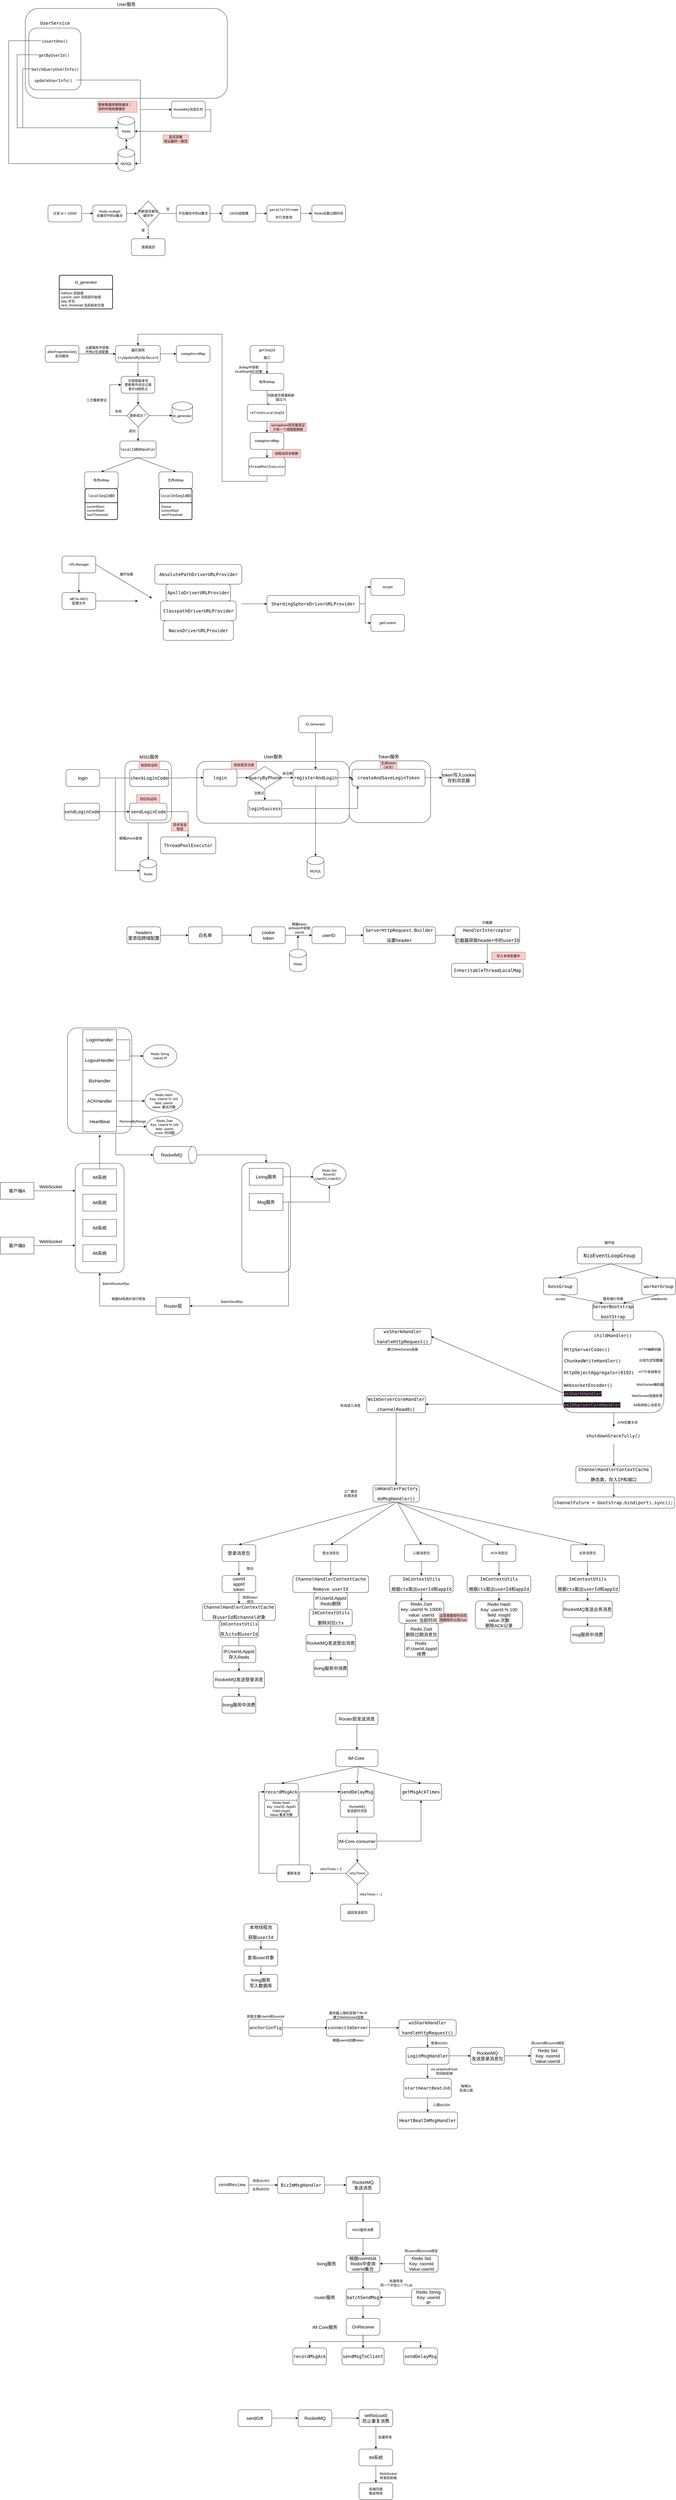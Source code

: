 <mxfile version="24.2.1" type="github">
  <diagram name="第 1 页" id="-yW8K2cIxQd3r6JCjM-w">
    <mxGraphModel dx="1368" dy="868" grid="1" gridSize="10" guides="1" tooltips="1" connect="1" arrows="1" fold="1" page="1" pageScale="1" pageWidth="827" pageHeight="1169" math="0" shadow="0">
      <root>
        <mxCell id="0" />
        <mxCell id="1" parent="0" />
        <mxCell id="FBqa_B7aNncu9lDiiUvF-1" value="" style="rounded=1;whiteSpace=wrap;html=1;" parent="1" vertex="1">
          <mxGeometry x="149" y="120" width="720" height="320" as="geometry" />
        </mxCell>
        <mxCell id="FBqa_B7aNncu9lDiiUvF-2" value="&lt;font style=&quot;font-size: 16px;&quot;&gt;User服务&lt;/font&gt;" style="text;html=1;align=center;verticalAlign=middle;whiteSpace=wrap;rounded=0;" parent="1" vertex="1">
          <mxGeometry x="471" y="90" width="76" height="30" as="geometry" />
        </mxCell>
        <mxCell id="FBqa_B7aNncu9lDiiUvF-3" value="&lt;div style=&quot;&quot;&gt;&lt;pre style=&quot;font-family:&#39;JetBrains Mono&#39;,monospace;font-size:12.0pt;&quot;&gt;UserService&lt;/pre&gt;&lt;/div&gt;" style="text;whiteSpace=wrap;html=1;fontColor=default;labelBackgroundColor=none;" parent="1" vertex="1">
          <mxGeometry x="200" y="140" width="110" height="60" as="geometry" />
        </mxCell>
        <mxCell id="FBqa_B7aNncu9lDiiUvF-9" value="" style="group" parent="1" vertex="1" connectable="0">
          <mxGeometry x="161.63" y="190" width="198.37" height="220" as="geometry" />
        </mxCell>
        <mxCell id="FBqa_B7aNncu9lDiiUvF-8" value="" style="rounded=1;whiteSpace=wrap;html=1;" parent="FBqa_B7aNncu9lDiiUvF-9" vertex="1">
          <mxGeometry width="185.358" height="220" as="geometry" />
        </mxCell>
        <mxCell id="FBqa_B7aNncu9lDiiUvF-4" value="&lt;div style=&quot;&quot;&gt;&lt;pre style=&quot;font-family: &amp;quot;JetBrains Mono&amp;quot;, monospace;&quot;&gt;&lt;font style=&quot;font-size: 14px;&quot;&gt;getByUserId()&lt;/font&gt;&lt;/pre&gt;&lt;/div&gt;" style="text;whiteSpace=wrap;html=1;fontColor=default;labelBackgroundColor=none;" parent="FBqa_B7aNncu9lDiiUvF-9" vertex="1">
          <mxGeometry x="33.726" y="70" width="117.907" height="50" as="geometry" />
        </mxCell>
        <mxCell id="FBqa_B7aNncu9lDiiUvF-5" value="&lt;div style=&quot;&quot;&gt;&lt;pre style=&quot;font-family: &amp;quot;JetBrains Mono&amp;quot;, monospace;&quot;&gt;&lt;font style=&quot;font-size: 14px;&quot;&gt;insertOne()&lt;/font&gt;&lt;/pre&gt;&lt;/div&gt;" style="text;whiteSpace=wrap;html=1;fontColor=default;labelBackgroundColor=none;" parent="FBqa_B7aNncu9lDiiUvF-9" vertex="1">
          <mxGeometry x="44.35" y="20" width="105.65" height="50" as="geometry" />
        </mxCell>
        <mxCell id="FBqa_B7aNncu9lDiiUvF-6" value="&lt;div style=&quot;&quot;&gt;&lt;pre style=&quot;font-family: &amp;quot;JetBrains Mono&amp;quot;, monospace;&quot;&gt;&lt;font style=&quot;font-size: 14px;&quot;&gt;batchQueryUserInfo()&lt;/font&gt;&lt;/pre&gt;&lt;/div&gt;" style="text;whiteSpace=wrap;html=1;fontColor=default;labelBackgroundColor=none;" parent="FBqa_B7aNncu9lDiiUvF-9" vertex="1">
          <mxGeometry x="7.17" y="120" width="191.2" height="50" as="geometry" />
        </mxCell>
        <mxCell id="FBqa_B7aNncu9lDiiUvF-7" value="&lt;div style=&quot;&quot;&gt;&lt;pre style=&quot;font-family: &amp;quot;JetBrains Mono&amp;quot;, monospace;&quot;&gt;&lt;font style=&quot;font-size: 14px;&quot;&gt;updateUserInfo()&lt;/font&gt;&lt;/pre&gt;&lt;/div&gt;" style="text;whiteSpace=wrap;html=1;fontColor=default;labelBackgroundColor=none;" parent="FBqa_B7aNncu9lDiiUvF-9" vertex="1">
          <mxGeometry x="18.323" y="160" width="148.711" height="50" as="geometry" />
        </mxCell>
        <mxCell id="FBqa_B7aNncu9lDiiUvF-10" value="Redis" style="shape=cylinder3;whiteSpace=wrap;html=1;boundedLbl=1;backgroundOutline=1;size=15;" parent="1" vertex="1">
          <mxGeometry x="479" y="505" width="60" height="80" as="geometry" />
        </mxCell>
        <mxCell id="FBqa_B7aNncu9lDiiUvF-11" value="MySQL" style="shape=cylinder3;whiteSpace=wrap;html=1;boundedLbl=1;backgroundOutline=1;size=15;" parent="1" vertex="1">
          <mxGeometry x="479" y="620" width="60" height="80" as="geometry" />
        </mxCell>
        <mxCell id="FBqa_B7aNncu9lDiiUvF-14" style="edgeStyle=orthogonalEdgeStyle;rounded=0;orthogonalLoop=1;jettySize=auto;html=1;exitX=0;exitY=0.5;exitDx=0;exitDy=0;entryX=0;entryY=0;entryDx=0;entryDy=52.5;entryPerimeter=0;" parent="1" source="FBqa_B7aNncu9lDiiUvF-5" target="FBqa_B7aNncu9lDiiUvF-11" edge="1">
          <mxGeometry relative="1" as="geometry">
            <Array as="points">
              <mxPoint x="90" y="235" />
              <mxPoint x="90" y="673" />
            </Array>
          </mxGeometry>
        </mxCell>
        <mxCell id="FBqa_B7aNncu9lDiiUvF-15" style="edgeStyle=orthogonalEdgeStyle;rounded=0;orthogonalLoop=1;jettySize=auto;html=1;exitX=0;exitY=0.5;exitDx=0;exitDy=0;entryX=0;entryY=0.5;entryDx=0;entryDy=0;entryPerimeter=0;" parent="1" source="FBqa_B7aNncu9lDiiUvF-4" target="FBqa_B7aNncu9lDiiUvF-10" edge="1">
          <mxGeometry relative="1" as="geometry">
            <Array as="points">
              <mxPoint x="120" y="285" />
              <mxPoint x="120" y="545" />
            </Array>
          </mxGeometry>
        </mxCell>
        <mxCell id="FBqa_B7aNncu9lDiiUvF-16" style="edgeStyle=orthogonalEdgeStyle;rounded=0;orthogonalLoop=1;jettySize=auto;html=1;exitX=0;exitY=0.5;exitDx=0;exitDy=0;entryX=0;entryY=0.5;entryDx=0;entryDy=0;entryPerimeter=0;" parent="1" source="FBqa_B7aNncu9lDiiUvF-6" target="FBqa_B7aNncu9lDiiUvF-10" edge="1">
          <mxGeometry relative="1" as="geometry">
            <Array as="points">
              <mxPoint x="140" y="335" />
              <mxPoint x="140" y="545" />
            </Array>
          </mxGeometry>
        </mxCell>
        <mxCell id="FBqa_B7aNncu9lDiiUvF-17" style="edgeStyle=orthogonalEdgeStyle;rounded=0;orthogonalLoop=1;jettySize=auto;html=1;exitX=0.5;exitY=1;exitDx=0;exitDy=0;exitPerimeter=0;entryX=0.5;entryY=0;entryDx=0;entryDy=0;entryPerimeter=0;" parent="1" source="FBqa_B7aNncu9lDiiUvF-10" target="FBqa_B7aNncu9lDiiUvF-11" edge="1">
          <mxGeometry relative="1" as="geometry" />
        </mxCell>
        <mxCell id="FBqa_B7aNncu9lDiiUvF-19" style="edgeStyle=orthogonalEdgeStyle;rounded=0;orthogonalLoop=1;jettySize=auto;html=1;exitX=1;exitY=0.5;exitDx=0;exitDy=0;entryX=1;entryY=0;entryDx=0;entryDy=52.5;entryPerimeter=0;" parent="1" source="FBqa_B7aNncu9lDiiUvF-7" target="FBqa_B7aNncu9lDiiUvF-11" edge="1">
          <mxGeometry relative="1" as="geometry" />
        </mxCell>
        <mxCell id="FBqa_B7aNncu9lDiiUvF-20" style="edgeStyle=orthogonalEdgeStyle;rounded=0;orthogonalLoop=1;jettySize=auto;html=1;exitX=0.5;exitY=0;exitDx=0;exitDy=0;exitPerimeter=0;entryX=0.5;entryY=1;entryDx=0;entryDy=0;entryPerimeter=0;" parent="1" source="FBqa_B7aNncu9lDiiUvF-11" target="FBqa_B7aNncu9lDiiUvF-10" edge="1">
          <mxGeometry relative="1" as="geometry" />
        </mxCell>
        <mxCell id="FBqa_B7aNncu9lDiiUvF-21" value="更新数据库删除缓存；&lt;br&gt;读的时候构建缓存" style="text;html=1;align=left;verticalAlign=middle;whiteSpace=wrap;rounded=0;fillColor=#f8cecc;strokeColor=#b85450;" parent="1" vertex="1">
          <mxGeometry x="407" y="450" width="140" height="40" as="geometry" />
        </mxCell>
        <mxCell id="FBqa_B7aNncu9lDiiUvF-22" value="RocketMQ消息队列" style="rounded=1;whiteSpace=wrap;html=1;" parent="1" vertex="1">
          <mxGeometry x="670" y="450" width="120" height="60" as="geometry" />
        </mxCell>
        <mxCell id="FBqa_B7aNncu9lDiiUvF-23" value="" style="endArrow=classic;html=1;rounded=0;" parent="1" target="FBqa_B7aNncu9lDiiUvF-22" edge="1">
          <mxGeometry width="50" height="50" relative="1" as="geometry">
            <mxPoint x="560" y="480" as="sourcePoint" />
            <mxPoint x="610" y="430" as="targetPoint" />
          </mxGeometry>
        </mxCell>
        <mxCell id="FBqa_B7aNncu9lDiiUvF-24" style="edgeStyle=orthogonalEdgeStyle;rounded=0;orthogonalLoop=1;jettySize=auto;html=1;exitX=1;exitY=0.5;exitDx=0;exitDy=0;entryX=1;entryY=0;entryDx=0;entryDy=52.5;entryPerimeter=0;" parent="1" source="FBqa_B7aNncu9lDiiUvF-22" target="FBqa_B7aNncu9lDiiUvF-10" edge="1">
          <mxGeometry relative="1" as="geometry" />
        </mxCell>
        <mxCell id="FBqa_B7aNncu9lDiiUvF-25" value="延迟双删&lt;br&gt;保证最终一致性" style="text;html=1;align=center;verticalAlign=middle;whiteSpace=wrap;rounded=0;fillColor=#f8cecc;strokeColor=#b85450;" parent="1" vertex="1">
          <mxGeometry x="640" y="570" width="90" height="30" as="geometry" />
        </mxCell>
        <mxCell id="FBqa_B7aNncu9lDiiUvF-28" style="edgeStyle=orthogonalEdgeStyle;rounded=0;orthogonalLoop=1;jettySize=auto;html=1;exitX=1;exitY=0.5;exitDx=0;exitDy=0;entryX=0;entryY=0.5;entryDx=0;entryDy=0;" parent="1" source="FBqa_B7aNncu9lDiiUvF-26" target="FBqa_B7aNncu9lDiiUvF-27" edge="1">
          <mxGeometry relative="1" as="geometry" />
        </mxCell>
        <mxCell id="FBqa_B7aNncu9lDiiUvF-26" value="过滤 id &amp;lt; 10000" style="rounded=1;whiteSpace=wrap;html=1;" parent="1" vertex="1">
          <mxGeometry x="230" y="820" width="120" height="60" as="geometry" />
        </mxCell>
        <mxCell id="FBqa_B7aNncu9lDiiUvF-30" style="edgeStyle=orthogonalEdgeStyle;rounded=0;orthogonalLoop=1;jettySize=auto;html=1;exitX=1;exitY=0.5;exitDx=0;exitDy=0;entryX=0;entryY=0.5;entryDx=0;entryDy=0;" parent="1" source="FBqa_B7aNncu9lDiiUvF-27" target="FBqa_B7aNncu9lDiiUvF-29" edge="1">
          <mxGeometry relative="1" as="geometry" />
        </mxCell>
        <mxCell id="FBqa_B7aNncu9lDiiUvF-27" value="Redis multiget&lt;br&gt;在缓存中的id集合" style="rounded=1;whiteSpace=wrap;html=1;" parent="1" vertex="1">
          <mxGeometry x="390" y="820" width="120" height="60" as="geometry" />
        </mxCell>
        <mxCell id="FBqa_B7aNncu9lDiiUvF-31" style="edgeStyle=orthogonalEdgeStyle;rounded=0;orthogonalLoop=1;jettySize=auto;html=1;exitX=0.5;exitY=1;exitDx=0;exitDy=0;" parent="1" source="FBqa_B7aNncu9lDiiUvF-29" edge="1">
          <mxGeometry relative="1" as="geometry">
            <mxPoint x="586.667" y="940" as="targetPoint" />
          </mxGeometry>
        </mxCell>
        <mxCell id="FBqa_B7aNncu9lDiiUvF-34" style="edgeStyle=orthogonalEdgeStyle;rounded=0;orthogonalLoop=1;jettySize=auto;html=1;exitX=1;exitY=0.5;exitDx=0;exitDy=0;" parent="1" source="FBqa_B7aNncu9lDiiUvF-29" edge="1">
          <mxGeometry relative="1" as="geometry">
            <mxPoint x="710" y="849.778" as="targetPoint" />
          </mxGeometry>
        </mxCell>
        <mxCell id="FBqa_B7aNncu9lDiiUvF-29" value="判断是否都在缓存中" style="rhombus;whiteSpace=wrap;html=1;" parent="1" vertex="1">
          <mxGeometry x="547" y="805" width="80" height="90" as="geometry" />
        </mxCell>
        <mxCell id="FBqa_B7aNncu9lDiiUvF-32" value="是" style="text;html=1;align=center;verticalAlign=middle;whiteSpace=wrap;rounded=0;" parent="1" vertex="1">
          <mxGeometry x="539" y="895" width="60" height="30" as="geometry" />
        </mxCell>
        <mxCell id="FBqa_B7aNncu9lDiiUvF-33" value="直接返回" style="rounded=1;whiteSpace=wrap;html=1;" parent="1" vertex="1">
          <mxGeometry x="527" y="940" width="120" height="60" as="geometry" />
        </mxCell>
        <mxCell id="FBqa_B7aNncu9lDiiUvF-35" value="否" style="text;html=1;align=center;verticalAlign=middle;whiteSpace=wrap;rounded=0;" parent="1" vertex="1">
          <mxGeometry x="627" y="820" width="60" height="30" as="geometry" />
        </mxCell>
        <mxCell id="FBqa_B7aNncu9lDiiUvF-37" style="edgeStyle=orthogonalEdgeStyle;rounded=0;orthogonalLoop=1;jettySize=auto;html=1;exitX=1;exitY=0.5;exitDx=0;exitDy=0;entryX=0;entryY=0.5;entryDx=0;entryDy=0;" parent="1" source="FBqa_B7aNncu9lDiiUvF-36" target="FBqa_B7aNncu9lDiiUvF-38" edge="1">
          <mxGeometry relative="1" as="geometry">
            <mxPoint x="900" y="849.778" as="targetPoint" />
          </mxGeometry>
        </mxCell>
        <mxCell id="FBqa_B7aNncu9lDiiUvF-36" value="不在缓存中的id集合" style="rounded=1;whiteSpace=wrap;html=1;" parent="1" vertex="1">
          <mxGeometry x="687" y="820" width="120" height="60" as="geometry" />
        </mxCell>
        <mxCell id="FBqa_B7aNncu9lDiiUvF-39" style="edgeStyle=orthogonalEdgeStyle;rounded=0;orthogonalLoop=1;jettySize=auto;html=1;exitX=1;exitY=0.5;exitDx=0;exitDy=0;entryX=0;entryY=0.5;entryDx=0;entryDy=0;" parent="1" source="FBqa_B7aNncu9lDiiUvF-38" target="FBqa_B7aNncu9lDiiUvF-40" edge="1">
          <mxGeometry relative="1" as="geometry">
            <mxPoint x="1110" y="849.778" as="targetPoint" />
          </mxGeometry>
        </mxCell>
        <mxCell id="FBqa_B7aNncu9lDiiUvF-38" value="100分组取模" style="rounded=1;whiteSpace=wrap;html=1;" parent="1" vertex="1">
          <mxGeometry x="850" y="820" width="120" height="60" as="geometry" />
        </mxCell>
        <mxCell id="FBqa_B7aNncu9lDiiUvF-43" style="edgeStyle=orthogonalEdgeStyle;rounded=0;orthogonalLoop=1;jettySize=auto;html=1;exitX=1;exitY=0.5;exitDx=0;exitDy=0;" parent="1" source="FBqa_B7aNncu9lDiiUvF-40" target="FBqa_B7aNncu9lDiiUvF-42" edge="1">
          <mxGeometry relative="1" as="geometry" />
        </mxCell>
        <mxCell id="FBqa_B7aNncu9lDiiUvF-40" value="&lt;div style=&quot;&quot;&gt;&lt;pre style=&quot;font-family: &amp;quot;JetBrains Mono&amp;quot;, monospace;&quot;&gt;&lt;font style=&quot;font-size: 12px;&quot;&gt;parallelStream&lt;/font&gt;&lt;/pre&gt;&lt;pre style=&quot;font-family: &amp;quot;JetBrains Mono&amp;quot;, monospace;&quot;&gt;并行流查询&lt;/pre&gt;&lt;/div&gt;" style="rounded=1;whiteSpace=wrap;html=1;fontColor=default;labelBackgroundColor=none;" parent="1" vertex="1">
          <mxGeometry x="1010" y="820" width="120" height="60" as="geometry" />
        </mxCell>
        <mxCell id="FBqa_B7aNncu9lDiiUvF-42" value="Redis设置过期时间" style="rounded=1;whiteSpace=wrap;html=1;" parent="1" vertex="1">
          <mxGeometry x="1170" y="820" width="120" height="60" as="geometry" />
        </mxCell>
        <mxCell id="FBqa_B7aNncu9lDiiUvF-55" value="id_generator" style="swimlane;childLayout=stackLayout;horizontal=1;startSize=50;horizontalStack=0;rounded=1;fontSize=14;fontStyle=0;strokeWidth=2;resizeParent=0;resizeLast=1;shadow=0;dashed=0;align=center;arcSize=4;whiteSpace=wrap;html=1;" parent="1" vertex="1">
          <mxGeometry x="270" y="1070" width="190" height="120" as="geometry" />
        </mxCell>
        <mxCell id="FBqa_B7aNncu9lDiiUvF-56" value="InitNum 初始值&lt;br&gt;current_start 当前段开始值&lt;br&gt;step 步长&lt;br&gt;next_threshold 当前段末位值" style="align=left;strokeColor=none;fillColor=none;spacingLeft=4;fontSize=12;verticalAlign=top;resizable=0;rotatable=0;part=1;html=1;" parent="FBqa_B7aNncu9lDiiUvF-55" vertex="1">
          <mxGeometry y="50" width="190" height="70" as="geometry" />
        </mxCell>
        <mxCell id="FBqa_B7aNncu9lDiiUvF-59" style="edgeStyle=orthogonalEdgeStyle;rounded=0;orthogonalLoop=1;jettySize=auto;html=1;exitX=1;exitY=0.5;exitDx=0;exitDy=0;entryX=0;entryY=0.5;entryDx=0;entryDy=0;" parent="1" source="FBqa_B7aNncu9lDiiUvF-57" target="FBqa_B7aNncu9lDiiUvF-58" edge="1">
          <mxGeometry relative="1" as="geometry" />
        </mxCell>
        <mxCell id="FBqa_B7aNncu9lDiiUvF-57" value="afterPropertiesSet()&lt;br&gt;启动服务" style="rounded=1;whiteSpace=wrap;html=1;" parent="1" vertex="1">
          <mxGeometry x="220" y="1320" width="120" height="60" as="geometry" />
        </mxCell>
        <mxCell id="FBqa_B7aNncu9lDiiUvF-62" style="edgeStyle=orthogonalEdgeStyle;rounded=0;orthogonalLoop=1;jettySize=auto;html=1;exitX=0.5;exitY=1;exitDx=0;exitDy=0;entryX=0.5;entryY=0;entryDx=0;entryDy=0;" parent="1" source="FBqa_B7aNncu9lDiiUvF-58" target="FBqa_B7aNncu9lDiiUvF-61" edge="1">
          <mxGeometry relative="1" as="geometry" />
        </mxCell>
        <mxCell id="J14YJ-X6Wbk_EFNUaiwi-13" style="edgeStyle=orthogonalEdgeStyle;rounded=0;orthogonalLoop=1;jettySize=auto;html=1;exitX=1;exitY=0.5;exitDx=0;exitDy=0;entryX=0;entryY=0.5;entryDx=0;entryDy=0;" parent="1" source="FBqa_B7aNncu9lDiiUvF-58" target="J14YJ-X6Wbk_EFNUaiwi-12" edge="1">
          <mxGeometry relative="1" as="geometry" />
        </mxCell>
        <mxCell id="FBqa_B7aNncu9lDiiUvF-58" value="&lt;div style=&quot;&quot;&gt;&lt;pre style=&quot;font-family: &amp;quot;JetBrains Mono&amp;quot;, monospace;&quot;&gt;遍历调用&lt;/pre&gt;&lt;pre style=&quot;font-family: &amp;quot;JetBrains Mono&amp;quot;, monospace;&quot;&gt;tryUpdateMySQLRecord&lt;/pre&gt;&lt;/div&gt;" style="rounded=1;whiteSpace=wrap;html=1;fontColor=default;labelBackgroundColor=none;" parent="1" vertex="1">
          <mxGeometry x="471" y="1320" width="159" height="60" as="geometry" />
        </mxCell>
        <mxCell id="FBqa_B7aNncu9lDiiUvF-60" value="从数据库中获取所有id生成配置" style="text;html=1;align=center;verticalAlign=middle;whiteSpace=wrap;rounded=0;" parent="1" vertex="1">
          <mxGeometry x="360" y="1320" width="90" height="30" as="geometry" />
        </mxCell>
        <mxCell id="FBqa_B7aNncu9lDiiUvF-64" style="edgeStyle=orthogonalEdgeStyle;rounded=0;orthogonalLoop=1;jettySize=auto;html=1;exitX=0.5;exitY=1;exitDx=0;exitDy=0;" parent="1" source="FBqa_B7aNncu9lDiiUvF-61" target="FBqa_B7aNncu9lDiiUvF-63" edge="1">
          <mxGeometry relative="1" as="geometry" />
        </mxCell>
        <mxCell id="FBqa_B7aNncu9lDiiUvF-61" value="乐观锁版本号&lt;br&gt;更新表中对应记录&lt;br&gt;表示id段抢占" style="rounded=1;whiteSpace=wrap;html=1;" parent="1" vertex="1">
          <mxGeometry x="490.5" y="1430" width="120" height="60" as="geometry" />
        </mxCell>
        <mxCell id="FBqa_B7aNncu9lDiiUvF-65" style="edgeStyle=orthogonalEdgeStyle;rounded=0;orthogonalLoop=1;jettySize=auto;html=1;exitX=0.5;exitY=1;exitDx=0;exitDy=0;" parent="1" source="FBqa_B7aNncu9lDiiUvF-63" edge="1">
          <mxGeometry relative="1" as="geometry">
            <mxPoint x="550.833" y="1660" as="targetPoint" />
            <Array as="points">
              <mxPoint x="551" y="1660" />
              <mxPoint x="551" y="1660" />
            </Array>
          </mxGeometry>
        </mxCell>
        <mxCell id="FBqa_B7aNncu9lDiiUvF-67" style="edgeStyle=orthogonalEdgeStyle;rounded=0;orthogonalLoop=1;jettySize=auto;html=1;exitX=0;exitY=0.5;exitDx=0;exitDy=0;entryX=0;entryY=0.5;entryDx=0;entryDy=0;" parent="1" source="FBqa_B7aNncu9lDiiUvF-63" target="FBqa_B7aNncu9lDiiUvF-61" edge="1">
          <mxGeometry relative="1" as="geometry">
            <Array as="points">
              <mxPoint x="450" y="1570" />
              <mxPoint x="450" y="1460" />
            </Array>
          </mxGeometry>
        </mxCell>
        <mxCell id="FBqa_B7aNncu9lDiiUvF-63" value="更新成功？" style="rhombus;whiteSpace=wrap;html=1;" parent="1" vertex="1">
          <mxGeometry x="511" y="1530" width="80" height="80" as="geometry" />
        </mxCell>
        <mxCell id="FBqa_B7aNncu9lDiiUvF-66" value="&lt;div style=&quot;&quot;&gt;&lt;pre style=&quot;font-family: &amp;quot;JetBrains Mono&amp;quot;, monospace;&quot;&gt;&lt;font style=&quot;font-size: 13px;&quot;&gt;localIdBOHandler&lt;/font&gt;&lt;/pre&gt;&lt;/div&gt;" style="rounded=1;whiteSpace=wrap;html=1;fontColor=default;labelBackgroundColor=none;" parent="1" vertex="1">
          <mxGeometry x="486" y="1660" width="129" height="60" as="geometry" />
        </mxCell>
        <mxCell id="FBqa_B7aNncu9lDiiUvF-68" value="三次重新尝试" style="text;html=1;align=center;verticalAlign=middle;whiteSpace=wrap;rounded=0;" parent="1" vertex="1">
          <mxGeometry x="360" y="1500" width="86" height="30" as="geometry" />
        </mxCell>
        <mxCell id="FBqa_B7aNncu9lDiiUvF-69" value="失败" style="text;html=1;align=center;verticalAlign=middle;whiteSpace=wrap;rounded=0;" parent="1" vertex="1">
          <mxGeometry x="451" y="1540" width="60" height="30" as="geometry" />
        </mxCell>
        <mxCell id="FBqa_B7aNncu9lDiiUvF-70" value="成功" style="text;html=1;align=center;verticalAlign=middle;whiteSpace=wrap;rounded=0;" parent="1" vertex="1">
          <mxGeometry x="500" y="1610" width="60" height="30" as="geometry" />
        </mxCell>
        <mxCell id="FBqa_B7aNncu9lDiiUvF-71" value="有序idMap" style="rounded=1;whiteSpace=wrap;html=1;" parent="1" vertex="1">
          <mxGeometry x="360" y="1770" width="120" height="60" as="geometry" />
        </mxCell>
        <mxCell id="FBqa_B7aNncu9lDiiUvF-72" value="无序idMap" style="rounded=1;whiteSpace=wrap;html=1;" parent="1" vertex="1">
          <mxGeometry x="625" y="1770" width="120" height="60" as="geometry" />
        </mxCell>
        <mxCell id="FBqa_B7aNncu9lDiiUvF-73" value="" style="endArrow=classic;html=1;rounded=0;entryX=0.5;entryY=0;entryDx=0;entryDy=0;" parent="1" target="FBqa_B7aNncu9lDiiUvF-71" edge="1">
          <mxGeometry width="50" height="50" relative="1" as="geometry">
            <mxPoint x="550" y="1720" as="sourcePoint" />
            <mxPoint x="600" y="1670" as="targetPoint" />
          </mxGeometry>
        </mxCell>
        <mxCell id="FBqa_B7aNncu9lDiiUvF-74" value="" style="endArrow=classic;html=1;rounded=0;entryX=0.5;entryY=0;entryDx=0;entryDy=0;" parent="1" target="FBqa_B7aNncu9lDiiUvF-72" edge="1">
          <mxGeometry width="50" height="50" relative="1" as="geometry">
            <mxPoint x="550" y="1720" as="sourcePoint" />
            <mxPoint x="600" y="1670" as="targetPoint" />
          </mxGeometry>
        </mxCell>
        <mxCell id="J14YJ-X6Wbk_EFNUaiwi-2" value="&lt;div style=&quot;&quot;&gt;&lt;pre style=&quot;font-family: &amp;quot;JetBrains Mono&amp;quot;, monospace;&quot;&gt;&lt;font style=&quot;font-size: 13px;&quot;&gt;localSeqIdBO&lt;/font&gt;&lt;/pre&gt;&lt;/div&gt;" style="swimlane;childLayout=stackLayout;horizontal=1;startSize=50;horizontalStack=0;rounded=1;fontSize=14;fontStyle=0;strokeWidth=2;resizeParent=0;resizeLast=1;shadow=0;dashed=0;align=center;arcSize=4;whiteSpace=wrap;html=1;fontColor=default;labelBackgroundColor=none;" parent="1" vertex="1">
          <mxGeometry x="362" y="1830" width="116" height="110" as="geometry" />
        </mxCell>
        <mxCell id="J14YJ-X6Wbk_EFNUaiwi-3" value="currentNum&lt;br&gt;currentStart&lt;br&gt;nextThreshold" style="align=left;strokeColor=none;fillColor=none;spacingLeft=4;fontSize=12;verticalAlign=top;resizable=0;rotatable=0;part=1;html=1;" parent="J14YJ-X6Wbk_EFNUaiwi-2" vertex="1">
          <mxGeometry y="50" width="116" height="60" as="geometry" />
        </mxCell>
        <mxCell id="J14YJ-X6Wbk_EFNUaiwi-4" value="&lt;div style=&quot;font-size: 13px;&quot;&gt;&lt;pre style=&quot;font-family: &amp;quot;JetBrains Mono&amp;quot;, monospace; font-size: 13px;&quot;&gt;&lt;div style=&quot;font-size: 13px;&quot;&gt;&lt;pre style=&quot;font-family: &amp;quot;JetBrains Mono&amp;quot;, monospace; font-size: 13px;&quot;&gt;localUnSeqIdBO&lt;/pre&gt;&lt;/div&gt;&lt;/pre&gt;&lt;/div&gt;" style="swimlane;childLayout=stackLayout;horizontal=1;startSize=50;horizontalStack=0;rounded=1;fontSize=13;fontStyle=0;strokeWidth=2;resizeParent=0;resizeLast=1;shadow=0;dashed=0;align=center;arcSize=4;whiteSpace=wrap;html=1;fontColor=default;labelBackgroundColor=none;" parent="1" vertex="1">
          <mxGeometry x="627" y="1830" width="116" height="110" as="geometry" />
        </mxCell>
        <mxCell id="J14YJ-X6Wbk_EFNUaiwi-5" value="Queue&lt;br&gt;currentStart&lt;br&gt;nextThreshold" style="align=left;strokeColor=none;fillColor=none;spacingLeft=4;fontSize=12;verticalAlign=top;resizable=0;rotatable=0;part=1;html=1;" parent="J14YJ-X6Wbk_EFNUaiwi-4" vertex="1">
          <mxGeometry y="50" width="116" height="60" as="geometry" />
        </mxCell>
        <mxCell id="J14YJ-X6Wbk_EFNUaiwi-6" value="id_generator" style="shape=cylinder3;whiteSpace=wrap;html=1;boundedLbl=1;backgroundOutline=1;size=15;" parent="1" vertex="1">
          <mxGeometry x="672" y="1521" width="73" height="75" as="geometry" />
        </mxCell>
        <mxCell id="J14YJ-X6Wbk_EFNUaiwi-7" style="edgeStyle=orthogonalEdgeStyle;rounded=0;orthogonalLoop=1;jettySize=auto;html=1;exitX=1;exitY=0.5;exitDx=0;exitDy=0;entryX=0;entryY=0;entryDx=0;entryDy=48.75;entryPerimeter=0;" parent="1" source="FBqa_B7aNncu9lDiiUvF-63" target="J14YJ-X6Wbk_EFNUaiwi-6" edge="1">
          <mxGeometry relative="1" as="geometry" />
        </mxCell>
        <mxCell id="J14YJ-X6Wbk_EFNUaiwi-8" value="&lt;div style=&quot;&quot;&gt;&lt;pre style=&quot;font-family: &amp;quot;JetBrains Mono&amp;quot;, monospace;&quot;&gt;&lt;font style=&quot;font-size: 12px;&quot;&gt;getSeqId&lt;/font&gt;&lt;/pre&gt;&lt;pre style=&quot;font-family: &amp;quot;JetBrains Mono&amp;quot;, monospace;&quot;&gt;接口&lt;/pre&gt;&lt;/div&gt;" style="rounded=1;whiteSpace=wrap;html=1;fontColor=default;labelBackgroundColor=none;" parent="1" vertex="1">
          <mxGeometry x="950" y="1320" width="120" height="60" as="geometry" />
        </mxCell>
        <mxCell id="J14YJ-X6Wbk_EFNUaiwi-15" style="edgeStyle=orthogonalEdgeStyle;rounded=0;orthogonalLoop=1;jettySize=auto;html=1;exitX=0.5;exitY=1;exitDx=0;exitDy=0;" parent="1" source="J14YJ-X6Wbk_EFNUaiwi-9" edge="1">
          <mxGeometry relative="1" as="geometry">
            <mxPoint x="1010" y="1530" as="targetPoint" />
            <Array as="points">
              <mxPoint x="1010" y="1505" />
              <mxPoint x="1011" y="1530" />
            </Array>
          </mxGeometry>
        </mxCell>
        <mxCell id="J14YJ-X6Wbk_EFNUaiwi-9" value="有序idMap" style="rounded=1;whiteSpace=wrap;html=1;" parent="1" vertex="1">
          <mxGeometry x="950" y="1420" width="120" height="60" as="geometry" />
        </mxCell>
        <mxCell id="J14YJ-X6Wbk_EFNUaiwi-11" value="" style="endArrow=classic;html=1;rounded=0;" parent="1" target="J14YJ-X6Wbk_EFNUaiwi-9" edge="1">
          <mxGeometry width="50" height="50" relative="1" as="geometry">
            <mxPoint x="1010" y="1380" as="sourcePoint" />
            <mxPoint x="1060" y="1330" as="targetPoint" />
          </mxGeometry>
        </mxCell>
        <mxCell id="J14YJ-X6Wbk_EFNUaiwi-12" value="&lt;div style=&quot;&quot;&gt;&lt;pre style=&quot;font-family: &amp;quot;JetBrains Mono&amp;quot;, monospace;&quot;&gt;&lt;font style=&quot;font-size: 12px;&quot;&gt;semaphoreMap&lt;/font&gt;&lt;/pre&gt;&lt;/div&gt;" style="rounded=1;whiteSpace=wrap;html=1;fontColor=default;labelBackgroundColor=none;" parent="1" vertex="1">
          <mxGeometry x="687" y="1320" width="120" height="60" as="geometry" />
        </mxCell>
        <mxCell id="J14YJ-X6Wbk_EFNUaiwi-14" value="从Map中获取localSeqIdBO对象" style="text;html=1;align=center;verticalAlign=middle;whiteSpace=wrap;rounded=0;" parent="1" vertex="1">
          <mxGeometry x="890" y="1390" width="110" height="30" as="geometry" />
        </mxCell>
        <mxCell id="J14YJ-X6Wbk_EFNUaiwi-19" style="edgeStyle=orthogonalEdgeStyle;rounded=0;orthogonalLoop=1;jettySize=auto;html=1;exitX=0.5;exitY=1;exitDx=0;exitDy=0;entryX=0.5;entryY=0;entryDx=0;entryDy=0;" parent="1" source="J14YJ-X6Wbk_EFNUaiwi-16" target="J14YJ-X6Wbk_EFNUaiwi-18" edge="1">
          <mxGeometry relative="1" as="geometry" />
        </mxCell>
        <mxCell id="J14YJ-X6Wbk_EFNUaiwi-16" value="&lt;div style=&quot;font-size: 12px;&quot;&gt;&lt;pre style=&quot;font-family: &amp;quot;JetBrains Mono&amp;quot;, monospace; font-size: 12px;&quot;&gt;refreshLocalSeqId&lt;/pre&gt;&lt;/div&gt;" style="rounded=1;whiteSpace=wrap;html=1;fontSize=12;fontColor=default;labelBackgroundColor=none;" parent="1" vertex="1">
          <mxGeometry x="940" y="1530" width="140" height="60" as="geometry" />
        </mxCell>
        <mxCell id="J14YJ-X6Wbk_EFNUaiwi-17" value="判断是否需要刷新&lt;br&gt;超过75" style="text;html=1;align=center;verticalAlign=middle;whiteSpace=wrap;rounded=0;" parent="1" vertex="1">
          <mxGeometry x="1010" y="1490" width="100" height="30" as="geometry" />
        </mxCell>
        <mxCell id="J14YJ-X6Wbk_EFNUaiwi-22" style="edgeStyle=orthogonalEdgeStyle;rounded=0;orthogonalLoop=1;jettySize=auto;html=1;exitX=0.5;exitY=1;exitDx=0;exitDy=0;entryX=0.5;entryY=0;entryDx=0;entryDy=0;" parent="1" source="J14YJ-X6Wbk_EFNUaiwi-18" target="J14YJ-X6Wbk_EFNUaiwi-21" edge="1">
          <mxGeometry relative="1" as="geometry" />
        </mxCell>
        <mxCell id="J14YJ-X6Wbk_EFNUaiwi-18" value="&lt;div style=&quot;background-color:#1e1f22;color:#bcbec4&quot;&gt;&lt;pre style=&quot;font-family:&#39;JetBrains Mono&#39;,monospace;font-size:12.0pt;&quot;&gt;&lt;pre style=&quot;border-color: var(--border-color); color: rgb(0, 0, 0); font-size: 12px; background-color: rgb(251, 251, 251); font-family: &amp;quot;JetBrains Mono&amp;quot;, monospace;&quot;&gt;&lt;font style=&quot;border-color: var(--border-color);&quot;&gt;semaphoreMap&lt;/font&gt;&lt;/pre&gt;&lt;/pre&gt;&lt;/div&gt;" style="rounded=1;whiteSpace=wrap;html=1;" parent="1" vertex="1">
          <mxGeometry x="950" y="1630" width="120" height="60" as="geometry" />
        </mxCell>
        <mxCell id="J14YJ-X6Wbk_EFNUaiwi-20" value="semaphore信号量保证只有一个线程能刷新" style="text;html=1;align=center;verticalAlign=middle;whiteSpace=wrap;rounded=0;fillColor=#f8cecc;strokeColor=#b85450;" parent="1" vertex="1">
          <mxGeometry x="1020" y="1596" width="130" height="30" as="geometry" />
        </mxCell>
        <mxCell id="J14YJ-X6Wbk_EFNUaiwi-24" style="edgeStyle=orthogonalEdgeStyle;rounded=0;orthogonalLoop=1;jettySize=auto;html=1;exitX=0.5;exitY=1;exitDx=0;exitDy=0;entryX=0.5;entryY=0;entryDx=0;entryDy=0;" parent="1" source="J14YJ-X6Wbk_EFNUaiwi-21" target="FBqa_B7aNncu9lDiiUvF-58" edge="1">
          <mxGeometry relative="1" as="geometry">
            <Array as="points">
              <mxPoint x="1010" y="1804" />
              <mxPoint x="850" y="1804" />
              <mxPoint x="850" y="1280" />
              <mxPoint x="551" y="1280" />
            </Array>
          </mxGeometry>
        </mxCell>
        <mxCell id="J14YJ-X6Wbk_EFNUaiwi-21" value="&lt;div style=&quot;font-size: 12px;&quot;&gt;&lt;pre style=&quot;font-family: &amp;quot;JetBrains Mono&amp;quot;, monospace; font-size: 12px;&quot;&gt;threadPoolExecutor&lt;/pre&gt;&lt;/div&gt;" style="rounded=1;whiteSpace=wrap;html=1;fontColor=default;labelBackgroundColor=none;fontSize=12;" parent="1" vertex="1">
          <mxGeometry x="945" y="1720" width="130" height="64" as="geometry" />
        </mxCell>
        <mxCell id="J14YJ-X6Wbk_EFNUaiwi-23" value="线程池异步刷新" style="text;html=1;align=center;verticalAlign=middle;whiteSpace=wrap;rounded=0;fillColor=#f8cecc;strokeColor=#b85450;" parent="1" vertex="1">
          <mxGeometry x="1030" y="1690" width="100" height="30" as="geometry" />
        </mxCell>
        <mxCell id="TSW_GzoG-3L-PAw_cQ0U-3" style="edgeStyle=orthogonalEdgeStyle;rounded=0;orthogonalLoop=1;jettySize=auto;html=1;exitX=0.5;exitY=1;exitDx=0;exitDy=0;" parent="1" source="TSW_GzoG-3L-PAw_cQ0U-1" target="TSW_GzoG-3L-PAw_cQ0U-2" edge="1">
          <mxGeometry relative="1" as="geometry" />
        </mxCell>
        <mxCell id="TSW_GzoG-3L-PAw_cQ0U-1" value="URLManager" style="rounded=1;whiteSpace=wrap;html=1;" parent="1" vertex="1">
          <mxGeometry x="280" y="2070" width="120" height="60" as="geometry" />
        </mxCell>
        <mxCell id="TSW_GzoG-3L-PAw_cQ0U-8" style="edgeStyle=orthogonalEdgeStyle;rounded=0;orthogonalLoop=1;jettySize=auto;html=1;exitX=1;exitY=0.5;exitDx=0;exitDy=0;" parent="1" source="TSW_GzoG-3L-PAw_cQ0U-2" edge="1">
          <mxGeometry relative="1" as="geometry">
            <mxPoint x="550" y="2230" as="targetPoint" />
          </mxGeometry>
        </mxCell>
        <mxCell id="TSW_GzoG-3L-PAw_cQ0U-2" value="META-INFO&lt;div&gt;配置文件&lt;/div&gt;" style="rounded=1;whiteSpace=wrap;html=1;" parent="1" vertex="1">
          <mxGeometry x="280" y="2200" width="120" height="60" as="geometry" />
        </mxCell>
        <mxCell id="TSW_GzoG-3L-PAw_cQ0U-4" value="&lt;div style=&quot;&quot;&gt;&lt;pre style=&quot;font-family: &amp;quot;JetBrains Mono&amp;quot;, monospace;&quot;&gt;&lt;font style=&quot;font-size: 16px;&quot;&gt;AbsolutePathDriverURLProvider&lt;/font&gt;&lt;/pre&gt;&lt;/div&gt;" style="rounded=1;whiteSpace=wrap;html=1;fontColor=default;labelBackgroundColor=none;" parent="1" vertex="1">
          <mxGeometry x="610.5" y="2100" width="310" height="70" as="geometry" />
        </mxCell>
        <mxCell id="TSW_GzoG-3L-PAw_cQ0U-5" value="&lt;div style=&quot;&quot;&gt;&lt;pre style=&quot;font-family:&#39;JetBrains Mono&#39;,monospace;font-size:12.0pt;&quot;&gt;ApolloDriverURLProvider&lt;/pre&gt;&lt;/div&gt;" style="rounded=1;whiteSpace=wrap;html=1;fontColor=default;labelBackgroundColor=none;" parent="1" vertex="1">
          <mxGeometry x="650.5" y="2170" width="230" height="60" as="geometry" />
        </mxCell>
        <mxCell id="TSW_GzoG-3L-PAw_cQ0U-6" value="&lt;div style=&quot;&quot;&gt;&lt;pre style=&quot;font-family:&#39;JetBrains Mono&#39;,monospace;font-size:12.0pt;&quot;&gt;ClasspathDriverURLProvider&lt;/pre&gt;&lt;/div&gt;" style="rounded=1;whiteSpace=wrap;html=1;fontColor=default;labelBackgroundColor=none;" parent="1" vertex="1">
          <mxGeometry x="630.5" y="2230" width="270" height="70" as="geometry" />
        </mxCell>
        <mxCell id="TSW_GzoG-3L-PAw_cQ0U-7" value="&lt;div style=&quot;&quot;&gt;&lt;pre style=&quot;font-family:&#39;JetBrains Mono&#39;,monospace;font-size:12.0pt;&quot;&gt;NacosDriverURLProvider&lt;/pre&gt;&lt;/div&gt;" style="rounded=1;whiteSpace=wrap;html=1;fontColor=default;labelBackgroundColor=none;" parent="1" vertex="1">
          <mxGeometry x="640.5" y="2300" width="250" height="70" as="geometry" />
        </mxCell>
        <mxCell id="TSW_GzoG-3L-PAw_cQ0U-9" value="" style="endArrow=classic;html=1;rounded=0;" parent="1" edge="1">
          <mxGeometry width="50" height="50" relative="1" as="geometry">
            <mxPoint x="400" y="2100" as="sourcePoint" />
            <mxPoint x="600" y="2220" as="targetPoint" />
          </mxGeometry>
        </mxCell>
        <mxCell id="TSW_GzoG-3L-PAw_cQ0U-10" value="循环加载" style="text;html=1;align=center;verticalAlign=middle;whiteSpace=wrap;rounded=0;" parent="1" vertex="1">
          <mxGeometry x="474.5" y="2120" width="69" height="30" as="geometry" />
        </mxCell>
        <mxCell id="TSW_GzoG-3L-PAw_cQ0U-15" style="edgeStyle=orthogonalEdgeStyle;rounded=0;orthogonalLoop=1;jettySize=auto;html=1;exitX=1;exitY=0.5;exitDx=0;exitDy=0;entryX=0;entryY=0.5;entryDx=0;entryDy=0;" parent="1" source="TSW_GzoG-3L-PAw_cQ0U-11" target="TSW_GzoG-3L-PAw_cQ0U-13" edge="1">
          <mxGeometry relative="1" as="geometry" />
        </mxCell>
        <mxCell id="TSW_GzoG-3L-PAw_cQ0U-16" style="edgeStyle=orthogonalEdgeStyle;rounded=0;orthogonalLoop=1;jettySize=auto;html=1;exitX=1;exitY=0.5;exitDx=0;exitDy=0;entryX=0;entryY=0.5;entryDx=0;entryDy=0;" parent="1" source="TSW_GzoG-3L-PAw_cQ0U-11" target="TSW_GzoG-3L-PAw_cQ0U-14" edge="1">
          <mxGeometry relative="1" as="geometry" />
        </mxCell>
        <mxCell id="TSW_GzoG-3L-PAw_cQ0U-11" value="&lt;div style=&quot;&quot;&gt;&lt;pre style=&quot;font-family:&#39;JetBrains Mono&#39;,monospace;font-size:12.0pt;&quot;&gt;ShardingSphereDriverURLProvider&lt;/pre&gt;&lt;/div&gt;" style="rounded=1;whiteSpace=wrap;html=1;fontColor=default;labelBackgroundColor=none;" parent="1" vertex="1">
          <mxGeometry x="1010" y="2210" width="330" height="60" as="geometry" />
        </mxCell>
        <mxCell id="TSW_GzoG-3L-PAw_cQ0U-12" value="" style="endArrow=classic;html=1;rounded=0;entryX=0;entryY=0.5;entryDx=0;entryDy=0;" parent="1" target="TSW_GzoG-3L-PAw_cQ0U-11" edge="1">
          <mxGeometry width="50" height="50" relative="1" as="geometry">
            <mxPoint x="920" y="2240" as="sourcePoint" />
            <mxPoint x="970" y="2190" as="targetPoint" />
          </mxGeometry>
        </mxCell>
        <mxCell id="TSW_GzoG-3L-PAw_cQ0U-13" value="accpet" style="rounded=1;whiteSpace=wrap;html=1;" parent="1" vertex="1">
          <mxGeometry x="1380" y="2150" width="120" height="60" as="geometry" />
        </mxCell>
        <mxCell id="TSW_GzoG-3L-PAw_cQ0U-14" value="getContent" style="rounded=1;whiteSpace=wrap;html=1;" parent="1" vertex="1">
          <mxGeometry x="1380" y="2278" width="120" height="60" as="geometry" />
        </mxCell>
        <mxCell id="TSW_GzoG-3L-PAw_cQ0U-27" style="edgeStyle=orthogonalEdgeStyle;rounded=0;orthogonalLoop=1;jettySize=auto;html=1;exitX=1;exitY=0.5;exitDx=0;exitDy=0;" parent="1" source="TSW_GzoG-3L-PAw_cQ0U-17" target="TSW_GzoG-3L-PAw_cQ0U-21" edge="1">
          <mxGeometry relative="1" as="geometry" />
        </mxCell>
        <mxCell id="TSW_GzoG-3L-PAw_cQ0U-17" value="login" style="rounded=1;whiteSpace=wrap;html=1;fontSize=16;" parent="1" vertex="1">
          <mxGeometry x="294" y="2830" width="120" height="60" as="geometry" />
        </mxCell>
        <mxCell id="TSW_GzoG-3L-PAw_cQ0U-64" style="edgeStyle=orthogonalEdgeStyle;rounded=0;orthogonalLoop=1;jettySize=auto;html=1;exitX=0.5;exitY=1;exitDx=0;exitDy=0;" parent="1" source="TSW_GzoG-3L-PAw_cQ0U-18" target="TSW_GzoG-3L-PAw_cQ0U-22" edge="1">
          <mxGeometry relative="1" as="geometry" />
        </mxCell>
        <mxCell id="TSW_GzoG-3L-PAw_cQ0U-18" value="" style="rounded=1;whiteSpace=wrap;html=1;" parent="1" vertex="1">
          <mxGeometry x="504" y="2800" width="166" height="220" as="geometry" />
        </mxCell>
        <mxCell id="TSW_GzoG-3L-PAw_cQ0U-19" value="MSG服务" style="text;html=1;align=center;verticalAlign=middle;whiteSpace=wrap;rounded=0;fontSize=16;" parent="1" vertex="1">
          <mxGeometry x="550" y="2770" width="80" height="30" as="geometry" />
        </mxCell>
        <mxCell id="TSW_GzoG-3L-PAw_cQ0U-21" value="&lt;div style=&quot;&quot;&gt;&lt;pre style=&quot;font-family:&#39;JetBrains Mono&#39;,monospace;font-size:12.0pt;&quot;&gt;checkLoginCode&lt;/pre&gt;&lt;/div&gt;" style="rounded=1;whiteSpace=wrap;html=1;fontColor=default;labelBackgroundColor=none;" parent="1" vertex="1">
          <mxGeometry x="521" y="2830" width="139" height="60" as="geometry" />
        </mxCell>
        <mxCell id="TSW_GzoG-3L-PAw_cQ0U-22" value="Redis" style="shape=cylinder3;whiteSpace=wrap;html=1;boundedLbl=1;backgroundOutline=1;size=15;" parent="1" vertex="1">
          <mxGeometry x="557" y="3150" width="60" height="80" as="geometry" />
        </mxCell>
        <mxCell id="TSW_GzoG-3L-PAw_cQ0U-23" value="校验验证码" style="text;html=1;align=center;verticalAlign=middle;whiteSpace=wrap;rounded=0;fillColor=#f8cecc;strokeColor=#b85450;" parent="1" vertex="1">
          <mxGeometry x="554" y="2800" width="73" height="30" as="geometry" />
        </mxCell>
        <mxCell id="TSW_GzoG-3L-PAw_cQ0U-26" style="edgeStyle=orthogonalEdgeStyle;rounded=0;orthogonalLoop=1;jettySize=auto;html=1;exitX=0;exitY=0.5;exitDx=0;exitDy=0;entryX=0;entryY=0.5;entryDx=0;entryDy=0;entryPerimeter=0;" parent="1" source="TSW_GzoG-3L-PAw_cQ0U-21" target="TSW_GzoG-3L-PAw_cQ0U-22" edge="1">
          <mxGeometry relative="1" as="geometry">
            <Array as="points">
              <mxPoint x="470" y="2860" />
              <mxPoint x="470" y="3190" />
            </Array>
          </mxGeometry>
        </mxCell>
        <mxCell id="TSW_GzoG-3L-PAw_cQ0U-28" value="根据phone查询" style="text;html=1;align=center;verticalAlign=middle;whiteSpace=wrap;rounded=0;" parent="1" vertex="1">
          <mxGeometry x="480" y="3060" width="89" height="30" as="geometry" />
        </mxCell>
        <mxCell id="TSW_GzoG-3L-PAw_cQ0U-58" value="" style="group" parent="1" vertex="1" connectable="0">
          <mxGeometry x="760" y="2639" width="993" height="580" as="geometry" />
        </mxCell>
        <mxCell id="TSW_GzoG-3L-PAw_cQ0U-29" value="" style="rounded=1;whiteSpace=wrap;html=1;" parent="TSW_GzoG-3L-PAw_cQ0U-58" vertex="1">
          <mxGeometry y="162" width="543" height="220" as="geometry" />
        </mxCell>
        <mxCell id="TSW_GzoG-3L-PAw_cQ0U-30" value="User服务" style="text;html=1;align=center;verticalAlign=middle;whiteSpace=wrap;rounded=0;fontSize=16;" parent="TSW_GzoG-3L-PAw_cQ0U-58" vertex="1">
          <mxGeometry x="231.5" y="130" width="80" height="30" as="geometry" />
        </mxCell>
        <mxCell id="TSW_GzoG-3L-PAw_cQ0U-34" style="edgeStyle=orthogonalEdgeStyle;rounded=0;orthogonalLoop=1;jettySize=auto;html=1;exitX=1;exitY=0.5;exitDx=0;exitDy=0;entryX=0;entryY=0.5;entryDx=0;entryDy=0;" parent="TSW_GzoG-3L-PAw_cQ0U-58" source="TSW_GzoG-3L-PAw_cQ0U-31" edge="1">
          <mxGeometry relative="1" as="geometry">
            <mxPoint x="183" y="220" as="targetPoint" />
          </mxGeometry>
        </mxCell>
        <mxCell id="TSW_GzoG-3L-PAw_cQ0U-31" value="&lt;div style=&quot;&quot;&gt;&lt;pre style=&quot;font-family:&#39;JetBrains Mono&#39;,monospace;font-size:12.0pt;&quot;&gt;login&lt;/pre&gt;&lt;/div&gt;" style="rounded=1;whiteSpace=wrap;html=1;fontColor=default;labelBackgroundColor=none;" parent="TSW_GzoG-3L-PAw_cQ0U-58" vertex="1">
          <mxGeometry x="23" y="190" width="120" height="60" as="geometry" />
        </mxCell>
        <mxCell id="TSW_GzoG-3L-PAw_cQ0U-35" value="&lt;div style=&quot;&quot;&gt;&lt;pre style=&quot;font-family:&#39;JetBrains Mono&#39;,monospace;font-size:12.0pt;&quot;&gt;loginSuccess&lt;/pre&gt;&lt;/div&gt;" style="rounded=1;whiteSpace=wrap;html=1;fontColor=default;labelBackgroundColor=none;" parent="TSW_GzoG-3L-PAw_cQ0U-58" vertex="1">
          <mxGeometry x="182.25" y="300" width="120" height="60" as="geometry" />
        </mxCell>
        <mxCell id="TSW_GzoG-3L-PAw_cQ0U-37" style="edgeStyle=orthogonalEdgeStyle;rounded=0;orthogonalLoop=1;jettySize=auto;html=1;exitX=0.5;exitY=1;exitDx=0;exitDy=0;entryX=0.5;entryY=0;entryDx=0;entryDy=0;" parent="TSW_GzoG-3L-PAw_cQ0U-58" source="TSW_GzoG-3L-PAw_cQ0U-36" target="TSW_GzoG-3L-PAw_cQ0U-35" edge="1">
          <mxGeometry relative="1" as="geometry" />
        </mxCell>
        <mxCell id="TSW_GzoG-3L-PAw_cQ0U-36" value="&lt;pre style=&quot;font-family: &amp;quot;JetBrains Mono&amp;quot;, monospace; font-size: 12pt;&quot;&gt;queryByPhone&lt;/pre&gt;" style="rhombus;whiteSpace=wrap;html=1;" parent="TSW_GzoG-3L-PAw_cQ0U-58" vertex="1">
          <mxGeometry x="181.5" y="180" width="121.5" height="80" as="geometry" />
        </mxCell>
        <mxCell id="TSW_GzoG-3L-PAw_cQ0U-38" value="注册过" style="text;html=1;align=center;verticalAlign=middle;whiteSpace=wrap;rounded=0;" parent="TSW_GzoG-3L-PAw_cQ0U-58" vertex="1">
          <mxGeometry x="181" y="260" width="81" height="30" as="geometry" />
        </mxCell>
        <mxCell id="TSW_GzoG-3L-PAw_cQ0U-39" value="&lt;div style=&quot;&quot;&gt;&lt;pre style=&quot;font-family:&#39;JetBrains Mono&#39;,monospace;font-size:12.0pt;&quot;&gt;&lt;span style=&quot;&quot;&gt;registerAndLogin&lt;/span&gt;&lt;/pre&gt;&lt;/div&gt;" style="rounded=1;whiteSpace=wrap;html=1;fontColor=default;labelBackgroundColor=none;" parent="TSW_GzoG-3L-PAw_cQ0U-58" vertex="1">
          <mxGeometry x="343" y="190" width="160" height="60" as="geometry" />
        </mxCell>
        <mxCell id="TSW_GzoG-3L-PAw_cQ0U-40" style="edgeStyle=orthogonalEdgeStyle;rounded=0;orthogonalLoop=1;jettySize=auto;html=1;exitX=1;exitY=0.5;exitDx=0;exitDy=0;entryX=0;entryY=0.5;entryDx=0;entryDy=0;" parent="TSW_GzoG-3L-PAw_cQ0U-58" source="TSW_GzoG-3L-PAw_cQ0U-36" target="TSW_GzoG-3L-PAw_cQ0U-39" edge="1">
          <mxGeometry relative="1" as="geometry" />
        </mxCell>
        <mxCell id="TSW_GzoG-3L-PAw_cQ0U-41" value="未注册" style="text;html=1;align=center;verticalAlign=middle;whiteSpace=wrap;rounded=0;" parent="TSW_GzoG-3L-PAw_cQ0U-58" vertex="1">
          <mxGeometry x="293" y="190" width="60" height="30" as="geometry" />
        </mxCell>
        <mxCell id="TSW_GzoG-3L-PAw_cQ0U-43" style="edgeStyle=orthogonalEdgeStyle;rounded=0;orthogonalLoop=1;jettySize=auto;html=1;exitX=0.5;exitY=1;exitDx=0;exitDy=0;entryX=0.5;entryY=0;entryDx=0;entryDy=0;" parent="TSW_GzoG-3L-PAw_cQ0U-58" source="TSW_GzoG-3L-PAw_cQ0U-42" target="TSW_GzoG-3L-PAw_cQ0U-39" edge="1">
          <mxGeometry relative="1" as="geometry" />
        </mxCell>
        <mxCell id="TSW_GzoG-3L-PAw_cQ0U-42" value="ID-Generator" style="rounded=1;whiteSpace=wrap;html=1;" parent="TSW_GzoG-3L-PAw_cQ0U-58" vertex="1">
          <mxGeometry x="363" width="120" height="60" as="geometry" />
        </mxCell>
        <mxCell id="TSW_GzoG-3L-PAw_cQ0U-44" value="MySQL" style="shape=cylinder3;whiteSpace=wrap;html=1;boundedLbl=1;backgroundOutline=1;size=15;" parent="TSW_GzoG-3L-PAw_cQ0U-58" vertex="1">
          <mxGeometry x="393" y="500" width="60" height="80" as="geometry" />
        </mxCell>
        <mxCell id="TSW_GzoG-3L-PAw_cQ0U-45" style="edgeStyle=orthogonalEdgeStyle;rounded=0;orthogonalLoop=1;jettySize=auto;html=1;exitX=0.5;exitY=1;exitDx=0;exitDy=0;entryX=0.5;entryY=0;entryDx=0;entryDy=0;entryPerimeter=0;" parent="TSW_GzoG-3L-PAw_cQ0U-58" source="TSW_GzoG-3L-PAw_cQ0U-39" target="TSW_GzoG-3L-PAw_cQ0U-44" edge="1">
          <mxGeometry relative="1" as="geometry" />
        </mxCell>
        <mxCell id="TSW_GzoG-3L-PAw_cQ0U-46" value="校验是否注册" style="text;html=1;align=center;verticalAlign=middle;whiteSpace=wrap;rounded=0;fillColor=#f8cecc;strokeColor=#b85450;" parent="TSW_GzoG-3L-PAw_cQ0U-58" vertex="1">
          <mxGeometry x="123" y="160" width="90" height="30" as="geometry" />
        </mxCell>
        <mxCell id="TSW_GzoG-3L-PAw_cQ0U-47" value="" style="rounded=1;whiteSpace=wrap;html=1;" parent="TSW_GzoG-3L-PAw_cQ0U-58" vertex="1">
          <mxGeometry x="543" y="160" width="290" height="220" as="geometry" />
        </mxCell>
        <mxCell id="TSW_GzoG-3L-PAw_cQ0U-49" value="&lt;span style=&quot;font-size: 16px;&quot;&gt;Token服务&lt;/span&gt;" style="text;html=1;align=center;verticalAlign=middle;whiteSpace=wrap;rounded=0;fontSize=16;" parent="TSW_GzoG-3L-PAw_cQ0U-58" vertex="1">
          <mxGeometry x="643" y="130" width="80" height="30" as="geometry" />
        </mxCell>
        <mxCell id="TSW_GzoG-3L-PAw_cQ0U-50" value="&lt;div style=&quot;&quot;&gt;&lt;pre style=&quot;font-family:&#39;JetBrains Mono&#39;,monospace;font-size:12.0pt;&quot;&gt;createAndSaveLoginToken&lt;/pre&gt;&lt;/div&gt;" style="rounded=1;whiteSpace=wrap;html=1;fontColor=default;labelBackgroundColor=none;" parent="TSW_GzoG-3L-PAw_cQ0U-58" vertex="1">
          <mxGeometry x="553" y="190" width="260" height="60" as="geometry" />
        </mxCell>
        <mxCell id="TSW_GzoG-3L-PAw_cQ0U-51" style="edgeStyle=orthogonalEdgeStyle;rounded=0;orthogonalLoop=1;jettySize=auto;html=1;exitX=1;exitY=0.5;exitDx=0;exitDy=0;" parent="TSW_GzoG-3L-PAw_cQ0U-58" source="TSW_GzoG-3L-PAw_cQ0U-39" target="TSW_GzoG-3L-PAw_cQ0U-50" edge="1">
          <mxGeometry relative="1" as="geometry" />
        </mxCell>
        <mxCell id="TSW_GzoG-3L-PAw_cQ0U-53" style="edgeStyle=orthogonalEdgeStyle;rounded=0;orthogonalLoop=1;jettySize=auto;html=1;exitX=0;exitY=0.75;exitDx=0;exitDy=0;entryX=0;entryY=0.5;entryDx=0;entryDy=0;" parent="TSW_GzoG-3L-PAw_cQ0U-58" source="TSW_GzoG-3L-PAw_cQ0U-50" target="TSW_GzoG-3L-PAw_cQ0U-50" edge="1">
          <mxGeometry relative="1" as="geometry" />
        </mxCell>
        <mxCell id="TSW_GzoG-3L-PAw_cQ0U-52" style="edgeStyle=orthogonalEdgeStyle;rounded=0;orthogonalLoop=1;jettySize=auto;html=1;exitX=1;exitY=0.5;exitDx=0;exitDy=0;" parent="TSW_GzoG-3L-PAw_cQ0U-58" source="TSW_GzoG-3L-PAw_cQ0U-35" target="TSW_GzoG-3L-PAw_cQ0U-50" edge="1">
          <mxGeometry relative="1" as="geometry">
            <Array as="points">
              <mxPoint x="573" y="330" />
            </Array>
          </mxGeometry>
        </mxCell>
        <mxCell id="TSW_GzoG-3L-PAw_cQ0U-54" value="生成token（30天）" style="text;html=1;align=center;verticalAlign=middle;whiteSpace=wrap;rounded=0;fillColor=#f8cecc;strokeColor=#b85450;" parent="TSW_GzoG-3L-PAw_cQ0U-58" vertex="1">
          <mxGeometry x="653" y="160" width="60" height="30" as="geometry" />
        </mxCell>
        <mxCell id="TSW_GzoG-3L-PAw_cQ0U-56" value="&lt;font style=&quot;font-size: 16px;&quot;&gt;token写入cookie&lt;/font&gt;&lt;div style=&quot;font-size: 16px;&quot;&gt;&lt;font style=&quot;font-size: 16px;&quot;&gt;存到浏览器&lt;/font&gt;&lt;/div&gt;" style="rounded=1;whiteSpace=wrap;html=1;" parent="TSW_GzoG-3L-PAw_cQ0U-58" vertex="1">
          <mxGeometry x="873" y="190" width="120" height="60" as="geometry" />
        </mxCell>
        <mxCell id="TSW_GzoG-3L-PAw_cQ0U-57" style="edgeStyle=orthogonalEdgeStyle;rounded=0;orthogonalLoop=1;jettySize=auto;html=1;exitX=1;exitY=0.5;exitDx=0;exitDy=0;entryX=0;entryY=0.5;entryDx=0;entryDy=0;" parent="TSW_GzoG-3L-PAw_cQ0U-58" source="TSW_GzoG-3L-PAw_cQ0U-50" target="TSW_GzoG-3L-PAw_cQ0U-56" edge="1">
          <mxGeometry relative="1" as="geometry" />
        </mxCell>
        <mxCell id="TSW_GzoG-3L-PAw_cQ0U-32" style="edgeStyle=orthogonalEdgeStyle;rounded=0;orthogonalLoop=1;jettySize=auto;html=1;exitX=1;exitY=0.5;exitDx=0;exitDy=0;" parent="1" source="TSW_GzoG-3L-PAw_cQ0U-21" target="TSW_GzoG-3L-PAw_cQ0U-31" edge="1">
          <mxGeometry relative="1" as="geometry" />
        </mxCell>
        <mxCell id="TSW_GzoG-3L-PAw_cQ0U-61" style="edgeStyle=orthogonalEdgeStyle;rounded=0;orthogonalLoop=1;jettySize=auto;html=1;exitX=1;exitY=0.5;exitDx=0;exitDy=0;entryX=0;entryY=0.5;entryDx=0;entryDy=0;" parent="1" source="TSW_GzoG-3L-PAw_cQ0U-59" target="TSW_GzoG-3L-PAw_cQ0U-60" edge="1">
          <mxGeometry relative="1" as="geometry" />
        </mxCell>
        <mxCell id="TSW_GzoG-3L-PAw_cQ0U-59" value="&lt;div style=&quot;&quot;&gt;&lt;pre style=&quot;font-family:&#39;JetBrains Mono&#39;,monospace;font-size:12.0pt;&quot;&gt;&lt;span style=&quot;&quot;&gt;sendLoginCode&lt;/span&gt;&lt;/pre&gt;&lt;/div&gt;" style="rounded=1;whiteSpace=wrap;html=1;fontColor=default;labelBackgroundColor=none;" parent="1" vertex="1">
          <mxGeometry x="288" y="2950" width="126" height="60" as="geometry" />
        </mxCell>
        <mxCell id="TSW_GzoG-3L-PAw_cQ0U-63" style="edgeStyle=orthogonalEdgeStyle;rounded=0;orthogonalLoop=1;jettySize=auto;html=1;exitX=1;exitY=0.5;exitDx=0;exitDy=0;" parent="1" source="TSW_GzoG-3L-PAw_cQ0U-60" target="TSW_GzoG-3L-PAw_cQ0U-62" edge="1">
          <mxGeometry relative="1" as="geometry" />
        </mxCell>
        <mxCell id="TSW_GzoG-3L-PAw_cQ0U-60" value="&lt;div style=&quot;&quot;&gt;&lt;pre style=&quot;font-family:&#39;JetBrains Mono&#39;,monospace;font-size:12.0pt;&quot;&gt;&lt;span style=&quot;&quot;&gt;sendLoginCode&lt;/span&gt;&lt;/pre&gt;&lt;/div&gt;" style="rounded=1;whiteSpace=wrap;html=1;fontColor=default;labelBackgroundColor=none;" parent="1" vertex="1">
          <mxGeometry x="520.5" y="2950" width="133" height="60" as="geometry" />
        </mxCell>
        <mxCell id="TSW_GzoG-3L-PAw_cQ0U-62" value="&lt;div style=&quot;&quot;&gt;&lt;pre style=&quot;font-family:&#39;JetBrains Mono&#39;,monospace;font-size:12.0pt;&quot;&gt;ThreadPoolExecutor&lt;/pre&gt;&lt;/div&gt;" style="rounded=1;whiteSpace=wrap;html=1;fontColor=default;labelBackgroundColor=none;" parent="1" vertex="1">
          <mxGeometry x="630.5" y="3070" width="197" height="60" as="geometry" />
        </mxCell>
        <mxCell id="TSW_GzoG-3L-PAw_cQ0U-65" value="四位验证码" style="text;html=1;align=center;verticalAlign=middle;whiteSpace=wrap;rounded=0;fillColor=#f8cecc;strokeColor=#b85450;" parent="1" vertex="1">
          <mxGeometry x="545.5" y="2919" width="83" height="31" as="geometry" />
        </mxCell>
        <mxCell id="TSW_GzoG-3L-PAw_cQ0U-66" value="异步发送&lt;div&gt;短信&lt;/div&gt;" style="text;html=1;align=center;verticalAlign=middle;whiteSpace=wrap;rounded=0;fillColor=#f8cecc;strokeColor=#b85450;" parent="1" vertex="1">
          <mxGeometry x="670" y="3019" width="60" height="30" as="geometry" />
        </mxCell>
        <mxCell id="TSW_GzoG-3L-PAw_cQ0U-85" style="edgeStyle=orthogonalEdgeStyle;rounded=0;orthogonalLoop=1;jettySize=auto;html=1;exitX=1;exitY=0.5;exitDx=0;exitDy=0;entryX=0;entryY=0.5;entryDx=0;entryDy=0;" parent="1" source="TSW_GzoG-3L-PAw_cQ0U-67" target="TSW_GzoG-3L-PAw_cQ0U-68" edge="1">
          <mxGeometry relative="1" as="geometry" />
        </mxCell>
        <mxCell id="TSW_GzoG-3L-PAw_cQ0U-67" value="headers&lt;div&gt;里添加跨域配置&lt;/div&gt;" style="rounded=1;whiteSpace=wrap;html=1;fontSize=16;" parent="1" vertex="1">
          <mxGeometry x="511" y="3390" width="120" height="60" as="geometry" />
        </mxCell>
        <mxCell id="TSW_GzoG-3L-PAw_cQ0U-80" style="edgeStyle=orthogonalEdgeStyle;rounded=0;orthogonalLoop=1;jettySize=auto;html=1;exitX=1;exitY=0.5;exitDx=0;exitDy=0;entryX=0;entryY=0.5;entryDx=0;entryDy=0;" parent="1" source="TSW_GzoG-3L-PAw_cQ0U-68" target="TSW_GzoG-3L-PAw_cQ0U-69" edge="1">
          <mxGeometry relative="1" as="geometry" />
        </mxCell>
        <mxCell id="TSW_GzoG-3L-PAw_cQ0U-68" value="白名单" style="rounded=1;whiteSpace=wrap;html=1;fontSize=16;" parent="1" vertex="1">
          <mxGeometry x="730" y="3390" width="120" height="60" as="geometry" />
        </mxCell>
        <mxCell id="TSW_GzoG-3L-PAw_cQ0U-71" style="edgeStyle=orthogonalEdgeStyle;rounded=0;orthogonalLoop=1;jettySize=auto;html=1;exitX=1;exitY=0.5;exitDx=0;exitDy=0;entryX=0;entryY=0.5;entryDx=0;entryDy=0;" parent="1" source="TSW_GzoG-3L-PAw_cQ0U-69" target="TSW_GzoG-3L-PAw_cQ0U-70" edge="1">
          <mxGeometry relative="1" as="geometry" />
        </mxCell>
        <mxCell id="TSW_GzoG-3L-PAw_cQ0U-69" value="cookie&lt;div&gt;token&lt;/div&gt;" style="rounded=1;whiteSpace=wrap;html=1;fontSize=16;" parent="1" vertex="1">
          <mxGeometry x="955" y="3390" width="120" height="60" as="geometry" />
        </mxCell>
        <mxCell id="TSW_GzoG-3L-PAw_cQ0U-76" style="edgeStyle=orthogonalEdgeStyle;rounded=0;orthogonalLoop=1;jettySize=auto;html=1;exitX=1;exitY=0.5;exitDx=0;exitDy=0;entryX=0;entryY=0.5;entryDx=0;entryDy=0;" parent="1" source="TSW_GzoG-3L-PAw_cQ0U-70" target="TSW_GzoG-3L-PAw_cQ0U-75" edge="1">
          <mxGeometry relative="1" as="geometry" />
        </mxCell>
        <mxCell id="TSW_GzoG-3L-PAw_cQ0U-70" value="userID" style="rounded=1;whiteSpace=wrap;html=1;fontSize=16;" parent="1" vertex="1">
          <mxGeometry x="1170" y="3390" width="120" height="60" as="geometry" />
        </mxCell>
        <mxCell id="TSW_GzoG-3L-PAw_cQ0U-72" value="根据token&lt;div&gt;从Redis中获取userId&lt;/div&gt;" style="text;html=1;align=center;verticalAlign=middle;whiteSpace=wrap;rounded=0;" parent="1" vertex="1">
          <mxGeometry x="1080" y="3370" width="90" height="50" as="geometry" />
        </mxCell>
        <mxCell id="TSW_GzoG-3L-PAw_cQ0U-73" value="Redis" style="shape=cylinder3;whiteSpace=wrap;html=1;boundedLbl=1;backgroundOutline=1;size=15;" parent="1" vertex="1">
          <mxGeometry x="1090" y="3470" width="60" height="80" as="geometry" />
        </mxCell>
        <mxCell id="TSW_GzoG-3L-PAw_cQ0U-74" style="edgeStyle=orthogonalEdgeStyle;rounded=0;orthogonalLoop=1;jettySize=auto;html=1;exitX=0.5;exitY=0;exitDx=0;exitDy=0;exitPerimeter=0;entryX=0.449;entryY=1.012;entryDx=0;entryDy=0;entryPerimeter=0;" parent="1" source="TSW_GzoG-3L-PAw_cQ0U-73" target="TSW_GzoG-3L-PAw_cQ0U-72" edge="1">
          <mxGeometry relative="1" as="geometry" />
        </mxCell>
        <mxCell id="TSW_GzoG-3L-PAw_cQ0U-78" style="edgeStyle=orthogonalEdgeStyle;rounded=0;orthogonalLoop=1;jettySize=auto;html=1;exitX=1;exitY=0.5;exitDx=0;exitDy=0;" parent="1" source="TSW_GzoG-3L-PAw_cQ0U-75" edge="1">
          <mxGeometry relative="1" as="geometry">
            <mxPoint x="1680" y="3420.222" as="targetPoint" />
          </mxGeometry>
        </mxCell>
        <mxCell id="TSW_GzoG-3L-PAw_cQ0U-75" value="&lt;div style=&quot;&quot;&gt;&lt;pre style=&quot;font-family:&#39;JetBrains Mono&#39;,monospace;font-size:12.0pt;&quot;&gt;ServerHttpRequest.Builder&lt;/pre&gt;&lt;pre style=&quot;font-family:&#39;JetBrains Mono&#39;,monospace;font-size:12.0pt;&quot;&gt;设置header&lt;/pre&gt;&lt;/div&gt;" style="rounded=1;whiteSpace=wrap;html=1;fontColor=default;labelBackgroundColor=none;" parent="1" vertex="1">
          <mxGeometry x="1353" y="3390" width="257" height="60" as="geometry" />
        </mxCell>
        <mxCell id="TSW_GzoG-3L-PAw_cQ0U-77" value="拦截器" style="text;html=1;align=center;verticalAlign=middle;whiteSpace=wrap;rounded=0;" parent="1" vertex="1">
          <mxGeometry x="1765" y="3360" width="60" height="30" as="geometry" />
        </mxCell>
        <mxCell id="TSW_GzoG-3L-PAw_cQ0U-83" style="edgeStyle=orthogonalEdgeStyle;rounded=0;orthogonalLoop=1;jettySize=auto;html=1;exitX=0.5;exitY=1;exitDx=0;exitDy=0;" parent="1" source="TSW_GzoG-3L-PAw_cQ0U-79" target="TSW_GzoG-3L-PAw_cQ0U-82" edge="1">
          <mxGeometry relative="1" as="geometry" />
        </mxCell>
        <mxCell id="TSW_GzoG-3L-PAw_cQ0U-79" value="&lt;div style=&quot;&quot;&gt;&lt;pre style=&quot;font-family:&#39;JetBrains Mono&#39;,monospace;font-size:12.0pt;&quot;&gt;HandlerInterceptor&lt;/pre&gt;&lt;pre style=&quot;font-family:&#39;JetBrains Mono&#39;,monospace;font-size:12.0pt;&quot;&gt;拦截器获取header中的userID&lt;/pre&gt;&lt;/div&gt;" style="rounded=1;whiteSpace=wrap;html=1;fontSize=16;fontColor=default;labelBackgroundColor=none;" parent="1" vertex="1">
          <mxGeometry x="1680" y="3390" width="230" height="60" as="geometry" />
        </mxCell>
        <mxCell id="TSW_GzoG-3L-PAw_cQ0U-82" value="&lt;div style=&quot;&quot;&gt;&lt;pre style=&quot;font-family:&#39;JetBrains Mono&#39;,monospace;font-size:12.0pt;&quot;&gt;InheritableThreadLocalMap&lt;/pre&gt;&lt;/div&gt;" style="rounded=1;whiteSpace=wrap;html=1;fontColor=default;labelBackgroundColor=none;" parent="1" vertex="1">
          <mxGeometry x="1667.5" y="3520" width="255" height="50" as="geometry" />
        </mxCell>
        <mxCell id="TSW_GzoG-3L-PAw_cQ0U-84" value="存入本地变量中" style="text;html=1;align=center;verticalAlign=middle;whiteSpace=wrap;rounded=0;fillColor=#f8cecc;strokeColor=#b85450;" parent="1" vertex="1">
          <mxGeometry x="1810" y="3480" width="120" height="27" as="geometry" />
        </mxCell>
        <mxCell id="QUnXNoTcblMUsLu7vlJJ-1" value="&lt;span style=&quot;font-family: Consolas, monaco, monospace; font-size: 18px; text-align: start; white-space-collapse: preserve;&quot;&gt;NioEventLoopGroup&lt;/span&gt;" style="rounded=1;whiteSpace=wrap;html=1;labelBackgroundColor=none;fontColor=default;" parent="1" vertex="1">
          <mxGeometry x="2115.25" y="4530" width="230" height="60" as="geometry" />
        </mxCell>
        <mxCell id="QUnXNoTcblMUsLu7vlJJ-2" value="循环组" style="text;html=1;align=center;verticalAlign=middle;whiteSpace=wrap;rounded=0;" parent="1" vertex="1">
          <mxGeometry x="2200.25" y="4500" width="60" height="30" as="geometry" />
        </mxCell>
        <mxCell id="QUnXNoTcblMUsLu7vlJJ-3" value="&lt;div style=&quot;&quot;&gt;&lt;pre style=&quot;font-family:&#39;JetBrains Mono&#39;,monospace;font-size:12.0pt;&quot;&gt;bossGroup&lt;/pre&gt;&lt;/div&gt;" style="rounded=1;whiteSpace=wrap;html=1;labelBackgroundColor=none;fontColor=default;" parent="1" vertex="1">
          <mxGeometry x="1995.25" y="4640" width="120" height="60" as="geometry" />
        </mxCell>
        <mxCell id="QUnXNoTcblMUsLu7vlJJ-4" value="&lt;div style=&quot;&quot;&gt;&lt;pre style=&quot;font-family:&#39;JetBrains Mono&#39;,monospace;font-size:12.0pt;&quot;&gt;workerGroup&lt;/pre&gt;&lt;/div&gt;" style="rounded=1;whiteSpace=wrap;html=1;fontColor=default;labelBackgroundColor=none;" parent="1" vertex="1">
          <mxGeometry x="2345.25" y="4640" width="120" height="60" as="geometry" />
        </mxCell>
        <mxCell id="QUnXNoTcblMUsLu7vlJJ-5" value="" style="endArrow=classic;html=1;rounded=0;entryX=0.45;entryY=-0.008;entryDx=0;entryDy=0;entryPerimeter=0;" parent="1" target="QUnXNoTcblMUsLu7vlJJ-3" edge="1">
          <mxGeometry width="50" height="50" relative="1" as="geometry">
            <mxPoint x="2235.25" y="4590" as="sourcePoint" />
            <mxPoint x="2285.25" y="4540" as="targetPoint" />
          </mxGeometry>
        </mxCell>
        <mxCell id="QUnXNoTcblMUsLu7vlJJ-6" value="" style="endArrow=classic;html=1;rounded=0;entryX=0.5;entryY=0;entryDx=0;entryDy=0;" parent="1" target="QUnXNoTcblMUsLu7vlJJ-4" edge="1">
          <mxGeometry width="50" height="50" relative="1" as="geometry">
            <mxPoint x="2235.25" y="4590" as="sourcePoint" />
            <mxPoint x="2285.25" y="4540" as="targetPoint" />
          </mxGeometry>
        </mxCell>
        <mxCell id="QUnXNoTcblMUsLu7vlJJ-7" value="accept" style="text;html=1;align=center;verticalAlign=middle;whiteSpace=wrap;rounded=0;" parent="1" vertex="1">
          <mxGeometry x="2025.25" y="4700" width="60" height="30" as="geometry" />
        </mxCell>
        <mxCell id="QUnXNoTcblMUsLu7vlJJ-8" value="read&amp;amp;write" style="text;html=1;align=center;verticalAlign=middle;whiteSpace=wrap;rounded=0;" parent="1" vertex="1">
          <mxGeometry x="2377.25" y="4700" width="60" height="30" as="geometry" />
        </mxCell>
        <mxCell id="QUnXNoTcblMUsLu7vlJJ-9" style="edgeStyle=orthogonalEdgeStyle;rounded=0;orthogonalLoop=1;jettySize=auto;html=1;exitX=0.5;exitY=1;exitDx=0;exitDy=0;" parent="1" source="QUnXNoTcblMUsLu7vlJJ-10" target="QUnXNoTcblMUsLu7vlJJ-14" edge="1">
          <mxGeometry relative="1" as="geometry" />
        </mxCell>
        <mxCell id="QUnXNoTcblMUsLu7vlJJ-10" value="&lt;div style=&quot;&quot;&gt;&lt;pre style=&quot;font-family:&#39;JetBrains Mono&#39;,monospace;font-size:12.0pt;&quot;&gt;ServerBootstrap&lt;/pre&gt;&lt;pre style=&quot;font-family:&#39;JetBrains Mono&#39;,monospace;font-size:12.0pt;&quot;&gt;bootStrap&lt;/pre&gt;&lt;/div&gt;" style="rounded=1;whiteSpace=wrap;html=1;fontColor=default;labelBackgroundColor=none;" parent="1" vertex="1">
          <mxGeometry x="2170.25" y="4730" width="145" height="60" as="geometry" />
        </mxCell>
        <mxCell id="QUnXNoTcblMUsLu7vlJJ-11" value="" style="endArrow=classic;html=1;rounded=0;entryX=0.25;entryY=0;entryDx=0;entryDy=0;" parent="1" target="QUnXNoTcblMUsLu7vlJJ-10" edge="1">
          <mxGeometry width="50" height="50" relative="1" as="geometry">
            <mxPoint x="2055.25" y="4700" as="sourcePoint" />
            <mxPoint x="2105.25" y="4650" as="targetPoint" />
          </mxGeometry>
        </mxCell>
        <mxCell id="QUnXNoTcblMUsLu7vlJJ-12" value="" style="endArrow=classic;html=1;rounded=0;entryX=0.75;entryY=0;entryDx=0;entryDy=0;" parent="1" target="QUnXNoTcblMUsLu7vlJJ-10" edge="1">
          <mxGeometry width="50" height="50" relative="1" as="geometry">
            <mxPoint x="2405.25" y="4700" as="sourcePoint" />
            <mxPoint x="2455.25" y="4650" as="targetPoint" />
          </mxGeometry>
        </mxCell>
        <mxCell id="QUnXNoTcblMUsLu7vlJJ-13" value="服务端引导类" style="text;html=1;align=center;verticalAlign=middle;whiteSpace=wrap;rounded=0;" parent="1" vertex="1">
          <mxGeometry x="2201.75" y="4700" width="82" height="30" as="geometry" />
        </mxCell>
        <mxCell id="QUnXNoTcblMUsLu7vlJJ-14" value="" style="rounded=1;whiteSpace=wrap;html=1;" parent="1" vertex="1">
          <mxGeometry x="2061.75" y="4830" width="362" height="290" as="geometry" />
        </mxCell>
        <mxCell id="QUnXNoTcblMUsLu7vlJJ-15" value="&lt;div style=&quot;&quot;&gt;&lt;pre style=&quot;font-family:&#39;JetBrains Mono&#39;,monospace;font-size:12.0pt;&quot;&gt;childHandler()&lt;/pre&gt;&lt;/div&gt;" style="text;html=1;align=center;verticalAlign=middle;whiteSpace=wrap;rounded=0;fontColor=default;labelBackgroundColor=none;" parent="1" vertex="1">
          <mxGeometry x="2173.25" y="4830" width="139" height="30" as="geometry" />
        </mxCell>
        <mxCell id="QUnXNoTcblMUsLu7vlJJ-16" value="&lt;div style=&quot;&quot;&gt;&lt;pre style=&quot;font-family:&#39;JetBrains Mono&#39;,monospace;font-size:12.0pt;&quot;&gt;HttpServerCodec()&lt;/pre&gt;&lt;/div&gt;" style="text;html=1;align=center;verticalAlign=middle;whiteSpace=wrap;rounded=0;fontColor=default;labelBackgroundColor=none;" parent="1" vertex="1">
          <mxGeometry x="2065.25" y="4880" width="170" height="30" as="geometry" />
        </mxCell>
        <mxCell id="QUnXNoTcblMUsLu7vlJJ-17" value="&lt;div style=&quot;&quot;&gt;&lt;pre style=&quot;font-family:&#39;JetBrains Mono&#39;,monospace;font-size:12.0pt;&quot;&gt;ChunkedWriteHandler()&lt;/pre&gt;&lt;/div&gt;" style="text;html=1;align=center;verticalAlign=middle;whiteSpace=wrap;rounded=0;fontColor=default;labelBackgroundColor=none;" parent="1" vertex="1">
          <mxGeometry x="2065.25" y="4920" width="210" height="30" as="geometry" />
        </mxCell>
        <mxCell id="QUnXNoTcblMUsLu7vlJJ-18" value="&lt;div style=&quot;&quot;&gt;&lt;pre style=&quot;font-family:&#39;JetBrains Mono&#39;,monospace;font-size:12.0pt;&quot;&gt;HttpObjectAggregator(&lt;span style=&quot;&quot;&gt;8192&lt;/span&gt;)&lt;/pre&gt;&lt;/div&gt;" style="text;whiteSpace=wrap;html=1;fontColor=default;labelBackgroundColor=none;" parent="1" vertex="1">
          <mxGeometry x="2065.25" y="4945" width="280" height="60" as="geometry" />
        </mxCell>
        <mxCell id="QUnXNoTcblMUsLu7vlJJ-19" value="&lt;div style=&quot;&quot;&gt;&lt;pre style=&quot;font-family:&#39;JetBrains Mono&#39;,monospace;font-size:12.0pt;&quot;&gt;WebsocketEncoder()&lt;/pre&gt;&lt;/div&gt;" style="text;whiteSpace=wrap;html=1;fontColor=default;labelBackgroundColor=none;" parent="1" vertex="1">
          <mxGeometry x="2065.25" y="4990" width="180" height="60" as="geometry" />
        </mxCell>
        <mxCell id="QUnXNoTcblMUsLu7vlJJ-20" value="&lt;div style=&quot;background-color:#1e1f22;color:#bcbec4&quot;&gt;&lt;pre style=&quot;font-family:&#39;JetBrains Mono&#39;,monospace;font-size:12.0pt;&quot;&gt;&lt;span style=&quot;color:#c77dbb;&quot;&gt;wsSharkHandler&lt;/span&gt;&lt;/pre&gt;&lt;/div&gt;" style="text;whiteSpace=wrap;html=1;" parent="1" vertex="1">
          <mxGeometry x="2065.25" y="5020" width="170" height="60" as="geometry" />
        </mxCell>
        <mxCell id="QUnXNoTcblMUsLu7vlJJ-21" style="edgeStyle=orthogonalEdgeStyle;rounded=0;orthogonalLoop=1;jettySize=auto;html=1;exitX=0.75;exitY=1;exitDx=0;exitDy=0;entryX=0.5;entryY=0;entryDx=0;entryDy=0;" parent="1" source="QUnXNoTcblMUsLu7vlJJ-23" target="QUnXNoTcblMUsLu7vlJJ-29" edge="1">
          <mxGeometry relative="1" as="geometry" />
        </mxCell>
        <mxCell id="QUnXNoTcblMUsLu7vlJJ-22" style="edgeStyle=orthogonalEdgeStyle;rounded=0;orthogonalLoop=1;jettySize=auto;html=1;exitX=0;exitY=0.5;exitDx=0;exitDy=0;entryX=1;entryY=0.5;entryDx=0;entryDy=0;" parent="1" source="QUnXNoTcblMUsLu7vlJJ-23" target="QUnXNoTcblMUsLu7vlJJ-37" edge="1">
          <mxGeometry relative="1" as="geometry" />
        </mxCell>
        <mxCell id="QUnXNoTcblMUsLu7vlJJ-23" value="&lt;div style=&quot;background-color:#1e1f22;color:#bcbec4&quot;&gt;&lt;pre style=&quot;font-family:&#39;JetBrains Mono&#39;,monospace;font-size:12.0pt;&quot;&gt;&lt;span style=&quot;color:#c77dbb;&quot;&gt;wsImServerCoreHandler&lt;/span&gt;&lt;/pre&gt;&lt;/div&gt;" style="text;whiteSpace=wrap;html=1;" parent="1" vertex="1">
          <mxGeometry x="2065.25" y="5060" width="240" height="60" as="geometry" />
        </mxCell>
        <mxCell id="QUnXNoTcblMUsLu7vlJJ-24" value="HTTP编解码器" style="text;html=1;align=center;verticalAlign=middle;whiteSpace=wrap;rounded=0;" parent="1" vertex="1">
          <mxGeometry x="2323.75" y="4880" width="100" height="30" as="geometry" />
        </mxCell>
        <mxCell id="QUnXNoTcblMUsLu7vlJJ-25" value="&lt;span style=&quot;color: rgb(0, 0, 0); font-family: -apple-system, system-ui, &amp;quot;system-ui&amp;quot;, &amp;quot;Segoe UI&amp;quot;, Roboto, Oxygen-Sans, Ubuntu, Cantarell, &amp;quot;Helvetica Neue&amp;quot;, sans-serif; font-style: normal; font-variant-ligatures: normal; font-variant-caps: normal; font-weight: 400; letter-spacing: normal; orphans: 2; text-align: start; text-indent: 0px; text-transform: none; widows: 2; word-spacing: 0px; -webkit-text-stroke-width: 0px; white-space: normal; background-color: rgb(247, 247, 247); text-decoration-thickness: initial; text-decoration-style: initial; text-decoration-color: initial; float: none; display: inline !important;&quot;&gt;&lt;font style=&quot;font-size: 12px;&quot;&gt;以块方式写数据&lt;/font&gt;&lt;/span&gt;" style="text;whiteSpace=wrap;html=1;" parent="1" vertex="1">
          <mxGeometry x="2333.75" y="4920" width="90" height="30" as="geometry" />
        </mxCell>
        <mxCell id="QUnXNoTcblMUsLu7vlJJ-26" value="HTTP多段聚合" style="text;html=1;align=center;verticalAlign=middle;whiteSpace=wrap;rounded=0;" parent="1" vertex="1">
          <mxGeometry x="2328.25" y="4960" width="91" height="30" as="geometry" />
        </mxCell>
        <mxCell id="QUnXNoTcblMUsLu7vlJJ-27" value="WebSocket编码器" style="text;html=1;align=center;verticalAlign=middle;whiteSpace=wrap;rounded=0;" parent="1" vertex="1">
          <mxGeometry x="2323.75" y="5005" width="101" height="30" as="geometry" />
        </mxCell>
        <mxCell id="QUnXNoTcblMUsLu7vlJJ-28" style="edgeStyle=orthogonalEdgeStyle;rounded=0;orthogonalLoop=1;jettySize=auto;html=1;exitX=0.5;exitY=1;exitDx=0;exitDy=0;" parent="1" source="QUnXNoTcblMUsLu7vlJJ-29" edge="1">
          <mxGeometry relative="1" as="geometry">
            <mxPoint x="2245.25" y="5310" as="targetPoint" />
          </mxGeometry>
        </mxCell>
        <mxCell id="QUnXNoTcblMUsLu7vlJJ-29" value="&lt;div style=&quot;&quot;&gt;&lt;pre style=&quot;font-family:&#39;JetBrains Mono&#39;,monospace;font-size:12.0pt;&quot;&gt;shutdownGracefully()&lt;/pre&gt;&lt;/div&gt;" style="text;whiteSpace=wrap;html=1;fontColor=default;labelBackgroundColor=none;" parent="1" vertex="1">
          <mxGeometry x="2145.25" y="5170" width="200" height="60" as="geometry" />
        </mxCell>
        <mxCell id="QUnXNoTcblMUsLu7vlJJ-30" value="JVM优雅关闭" style="text;html=1;align=center;verticalAlign=middle;whiteSpace=wrap;rounded=0;" parent="1" vertex="1">
          <mxGeometry x="2253.75" y="5140" width="80" height="30" as="geometry" />
        </mxCell>
        <mxCell id="QUnXNoTcblMUsLu7vlJJ-31" style="edgeStyle=orthogonalEdgeStyle;rounded=0;orthogonalLoop=1;jettySize=auto;html=1;exitX=0.5;exitY=1;exitDx=0;exitDy=0;entryX=0.5;entryY=0;entryDx=0;entryDy=0;" parent="1" source="QUnXNoTcblMUsLu7vlJJ-32" target="QUnXNoTcblMUsLu7vlJJ-33" edge="1">
          <mxGeometry relative="1" as="geometry" />
        </mxCell>
        <mxCell id="QUnXNoTcblMUsLu7vlJJ-32" value="&lt;div style=&quot;&quot;&gt;&lt;pre style=&quot;font-family:&#39;JetBrains Mono&#39;,monospace;font-size:12.0pt;&quot;&gt;ChannelHandlerContextCache&lt;/pre&gt;&lt;pre style=&quot;font-family:&#39;JetBrains Mono&#39;,monospace;font-size:12.0pt;&quot;&gt;静态类，存入IP和端口&lt;/pre&gt;&lt;/div&gt;" style="rounded=1;whiteSpace=wrap;html=1;fontColor=default;labelBackgroundColor=none;" parent="1" vertex="1">
          <mxGeometry x="2110.25" y="5310" width="270" height="60" as="geometry" />
        </mxCell>
        <mxCell id="QUnXNoTcblMUsLu7vlJJ-33" value="&lt;div style=&quot;&quot;&gt;&lt;pre style=&quot;font-family:&#39;JetBrains Mono&#39;,monospace;font-size:12.0pt;&quot;&gt;channelFuture = bootstrap.bind(&lt;span style=&quot;&quot;&gt;port&lt;/span&gt;).sync();&lt;/pre&gt;&lt;/div&gt;" style="rounded=1;whiteSpace=wrap;html=1;fillColor=default;fontColor=default;labelBackgroundColor=none;" parent="1" vertex="1">
          <mxGeometry x="2029.25" y="5420" width="432" height="40" as="geometry" />
        </mxCell>
        <mxCell id="QUnXNoTcblMUsLu7vlJJ-34" value="IM系统核心消息包" style="text;html=1;align=center;verticalAlign=middle;whiteSpace=wrap;rounded=0;" parent="1" vertex="1">
          <mxGeometry x="2309.25" y="5080" width="110" height="25" as="geometry" />
        </mxCell>
        <mxCell id="QUnXNoTcblMUsLu7vlJJ-35" value="WebSocket连接处理" style="text;html=1;align=center;verticalAlign=middle;whiteSpace=wrap;rounded=0;" parent="1" vertex="1">
          <mxGeometry x="2299.25" y="5050" width="130" height="20" as="geometry" />
        </mxCell>
        <mxCell id="QUnXNoTcblMUsLu7vlJJ-36" style="edgeStyle=orthogonalEdgeStyle;rounded=0;orthogonalLoop=1;jettySize=auto;html=1;exitX=0.5;exitY=1;exitDx=0;exitDy=0;entryX=0.5;entryY=0;entryDx=0;entryDy=0;" parent="1" source="QUnXNoTcblMUsLu7vlJJ-37" target="QUnXNoTcblMUsLu7vlJJ-39" edge="1">
          <mxGeometry relative="1" as="geometry" />
        </mxCell>
        <mxCell id="QUnXNoTcblMUsLu7vlJJ-37" value="&lt;div style=&quot;&quot;&gt;&lt;pre style=&quot;font-family:&#39;JetBrains Mono&#39;,monospace;font-size:12.0pt;&quot;&gt;WsImServerCoreHandler&lt;/pre&gt;&lt;pre style=&quot;font-family:&#39;JetBrains Mono&#39;,monospace;font-size:12.0pt;&quot;&gt;&lt;div style=&quot;&quot;&gt;&lt;pre style=&quot;font-family:&#39;JetBrains Mono&#39;,monospace;font-size:12.0pt;&quot;&gt;&lt;span style=&quot;&quot;&gt;channelRead0()&lt;/span&gt;&lt;/pre&gt;&lt;/div&gt;&lt;/pre&gt;&lt;/div&gt;" style="rounded=1;whiteSpace=wrap;html=1;fontColor=default;labelBackgroundColor=none;" parent="1" vertex="1">
          <mxGeometry x="1365.25" y="5060" width="210" height="60" as="geometry" />
        </mxCell>
        <mxCell id="QUnXNoTcblMUsLu7vlJJ-38" value="轮询读入消息" style="text;html=1;align=center;verticalAlign=middle;whiteSpace=wrap;rounded=0;" parent="1" vertex="1">
          <mxGeometry x="1265.25" y="5080" width="85" height="30" as="geometry" />
        </mxCell>
        <mxCell id="QUnXNoTcblMUsLu7vlJJ-39" value="&lt;div style=&quot;&quot;&gt;&lt;pre style=&quot;font-family:&#39;JetBrains Mono&#39;,monospace;font-size:12.0pt;&quot;&gt;&lt;span style=&quot;&quot;&gt;imHandlerFactory&lt;/span&gt;&lt;/pre&gt;&lt;pre style=&quot;font-family:&#39;JetBrains Mono&#39;,monospace;font-size:12.0pt;&quot;&gt;&lt;div style=&quot;&quot;&gt;&lt;pre style=&quot;font-family:&#39;JetBrains Mono&#39;,monospace;font-size:12.0pt;&quot;&gt;doMsgHandler()&lt;/pre&gt;&lt;/div&gt;&lt;/pre&gt;&lt;/div&gt;" style="rounded=1;whiteSpace=wrap;html=1;fontColor=default;labelBackgroundColor=none;" parent="1" vertex="1">
          <mxGeometry x="1387.75" y="5378" width="165" height="60" as="geometry" />
        </mxCell>
        <mxCell id="QUnXNoTcblMUsLu7vlJJ-40" value="工厂模式&lt;div&gt;处理消息&lt;/div&gt;" style="text;html=1;align=center;verticalAlign=middle;whiteSpace=wrap;rounded=0;" parent="1" vertex="1">
          <mxGeometry x="1277.75" y="5393" width="60" height="30" as="geometry" />
        </mxCell>
        <mxCell id="QUnXNoTcblMUsLu7vlJJ-41" style="edgeStyle=orthogonalEdgeStyle;rounded=0;orthogonalLoop=1;jettySize=auto;html=1;exitX=0.5;exitY=1;exitDx=0;exitDy=0;entryX=0.5;entryY=0;entryDx=0;entryDy=0;" parent="1" source="QUnXNoTcblMUsLu7vlJJ-42" target="QUnXNoTcblMUsLu7vlJJ-76" edge="1">
          <mxGeometry relative="1" as="geometry" />
        </mxCell>
        <mxCell id="QUnXNoTcblMUsLu7vlJJ-42" value="ACK消息包" style="rounded=1;whiteSpace=wrap;html=1;" parent="1" vertex="1">
          <mxGeometry x="1776.5" y="5590" width="120" height="60" as="geometry" />
        </mxCell>
        <mxCell id="QUnXNoTcblMUsLu7vlJJ-43" style="edgeStyle=orthogonalEdgeStyle;rounded=0;orthogonalLoop=1;jettySize=auto;html=1;exitX=0.5;exitY=1;exitDx=0;exitDy=0;entryX=0.5;entryY=0;entryDx=0;entryDy=0;" parent="1" source="QUnXNoTcblMUsLu7vlJJ-44" target="QUnXNoTcblMUsLu7vlJJ-71" edge="1">
          <mxGeometry relative="1" as="geometry" />
        </mxCell>
        <mxCell id="QUnXNoTcblMUsLu7vlJJ-44" value="心跳消息包" style="rounded=1;whiteSpace=wrap;html=1;" parent="1" vertex="1">
          <mxGeometry x="1500" y="5590" width="120" height="60" as="geometry" />
        </mxCell>
        <mxCell id="QUnXNoTcblMUsLu7vlJJ-45" style="edgeStyle=orthogonalEdgeStyle;rounded=0;orthogonalLoop=1;jettySize=auto;html=1;exitX=0.5;exitY=1;exitDx=0;exitDy=0;entryX=0.5;entryY=0;entryDx=0;entryDy=0;" parent="1" source="QUnXNoTcblMUsLu7vlJJ-46" target="QUnXNoTcblMUsLu7vlJJ-80" edge="1">
          <mxGeometry relative="1" as="geometry" />
        </mxCell>
        <mxCell id="QUnXNoTcblMUsLu7vlJJ-46" value="业务消息包" style="rounded=1;whiteSpace=wrap;html=1;" parent="1" vertex="1">
          <mxGeometry x="2092" y="5590" width="120" height="60" as="geometry" />
        </mxCell>
        <mxCell id="QUnXNoTcblMUsLu7vlJJ-47" style="edgeStyle=orthogonalEdgeStyle;rounded=0;orthogonalLoop=1;jettySize=auto;html=1;exitX=0.5;exitY=1;exitDx=0;exitDy=0;" parent="1" source="QUnXNoTcblMUsLu7vlJJ-48" target="QUnXNoTcblMUsLu7vlJJ-52" edge="1">
          <mxGeometry relative="1" as="geometry" />
        </mxCell>
        <mxCell id="QUnXNoTcblMUsLu7vlJJ-48" value="登录消息包" style="rounded=1;whiteSpace=wrap;html=1;fontSize=16;" parent="1" vertex="1">
          <mxGeometry x="850" y="5590" width="120" height="60" as="geometry" />
        </mxCell>
        <mxCell id="QUnXNoTcblMUsLu7vlJJ-49" style="edgeStyle=orthogonalEdgeStyle;rounded=0;orthogonalLoop=1;jettySize=auto;html=1;exitX=0.5;exitY=1;exitDx=0;exitDy=0;entryX=0.5;entryY=0;entryDx=0;entryDy=0;" parent="1" source="QUnXNoTcblMUsLu7vlJJ-50" target="QUnXNoTcblMUsLu7vlJJ-63" edge="1">
          <mxGeometry relative="1" as="geometry" />
        </mxCell>
        <mxCell id="QUnXNoTcblMUsLu7vlJJ-50" value="登出消息包" style="rounded=1;whiteSpace=wrap;html=1;" parent="1" vertex="1">
          <mxGeometry x="1177" y="5590" width="120" height="60" as="geometry" />
        </mxCell>
        <mxCell id="QUnXNoTcblMUsLu7vlJJ-51" style="edgeStyle=orthogonalEdgeStyle;rounded=0;orthogonalLoop=1;jettySize=auto;html=1;exitX=0.5;exitY=1;exitDx=0;exitDy=0;entryX=0.5;entryY=0;entryDx=0;entryDy=0;" parent="1" source="QUnXNoTcblMUsLu7vlJJ-52" target="QUnXNoTcblMUsLu7vlJJ-54" edge="1">
          <mxGeometry relative="1" as="geometry" />
        </mxCell>
        <mxCell id="QUnXNoTcblMUsLu7vlJJ-52" value="userId&lt;div style=&quot;font-size: 16px;&quot;&gt;appId&lt;/div&gt;&lt;div style=&quot;font-size: 16px;&quot;&gt;token&lt;/div&gt;" style="rounded=1;whiteSpace=wrap;html=1;fontSize=16;" parent="1" vertex="1">
          <mxGeometry x="850" y="5700" width="120" height="60" as="geometry" />
        </mxCell>
        <mxCell id="QUnXNoTcblMUsLu7vlJJ-53" value="取出" style="text;html=1;align=center;verticalAlign=middle;whiteSpace=wrap;rounded=0;" parent="1" vertex="1">
          <mxGeometry x="920" y="5660" width="60" height="30" as="geometry" />
        </mxCell>
        <mxCell id="QUnXNoTcblMUsLu7vlJJ-54" value="&lt;div style=&quot;&quot;&gt;&lt;pre style=&quot;font-family:&#39;JetBrains Mono&#39;,monospace;font-size:12.0pt;&quot;&gt;ChannelHandlerContextCache&lt;/pre&gt;&lt;pre style=&quot;font-family:&#39;JetBrains Mono&#39;,monospace;font-size:12.0pt;&quot;&gt;存userId和channel对象&lt;/pre&gt;&lt;/div&gt;" style="rounded=1;whiteSpace=wrap;html=1;fontColor=default;labelBackgroundColor=none;" parent="1" vertex="1">
          <mxGeometry x="780" y="5800" width="260" height="60" as="geometry" />
        </mxCell>
        <mxCell id="QUnXNoTcblMUsLu7vlJJ-55" value="校验token&lt;div&gt;成功&lt;/div&gt;" style="text;html=1;align=center;verticalAlign=middle;whiteSpace=wrap;rounded=0;" parent="1" vertex="1">
          <mxGeometry x="920" y="5770" width="60" height="30" as="geometry" />
        </mxCell>
        <mxCell id="QUnXNoTcblMUsLu7vlJJ-56" style="edgeStyle=orthogonalEdgeStyle;rounded=0;orthogonalLoop=1;jettySize=auto;html=1;exitX=0.5;exitY=1;exitDx=0;exitDy=0;" parent="1" source="QUnXNoTcblMUsLu7vlJJ-57" edge="1">
          <mxGeometry relative="1" as="geometry">
            <mxPoint x="910.368" y="6000" as="targetPoint" />
          </mxGeometry>
        </mxCell>
        <mxCell id="QUnXNoTcblMUsLu7vlJJ-57" value="&lt;div style=&quot;&quot;&gt;&lt;pre style=&quot;font-family:&#39;JetBrains Mono&#39;,monospace;font-size:12.0pt;&quot;&gt;ImContextUtils&lt;/pre&gt;&lt;pre style=&quot;font-family:&#39;JetBrains Mono&#39;,monospace;font-size:12.0pt;&quot;&gt;存入ctx和userId&lt;/pre&gt;&lt;/div&gt;" style="rounded=1;whiteSpace=wrap;html=1;fontColor=default;labelBackgroundColor=none;" parent="1" vertex="1">
          <mxGeometry x="840" y="5860" width="140" height="60" as="geometry" />
        </mxCell>
        <mxCell id="QUnXNoTcblMUsLu7vlJJ-58" style="edgeStyle=orthogonalEdgeStyle;rounded=0;orthogonalLoop=1;jettySize=auto;html=1;exitX=0.5;exitY=1;exitDx=0;exitDy=0;" parent="1" source="QUnXNoTcblMUsLu7vlJJ-59" target="QUnXNoTcblMUsLu7vlJJ-61" edge="1">
          <mxGeometry relative="1" as="geometry" />
        </mxCell>
        <mxCell id="QUnXNoTcblMUsLu7vlJJ-59" value="IP,UserId,AppId&lt;div style=&quot;font-size: 16px;&quot;&gt;存入Redis&lt;/div&gt;" style="rounded=1;whiteSpace=wrap;html=1;fontSize=16;" parent="1" vertex="1">
          <mxGeometry x="850" y="5950" width="120" height="60" as="geometry" />
        </mxCell>
        <mxCell id="QUnXNoTcblMUsLu7vlJJ-60" style="edgeStyle=orthogonalEdgeStyle;rounded=0;orthogonalLoop=1;jettySize=auto;html=1;exitX=0.5;exitY=1;exitDx=0;exitDy=0;" parent="1" source="QUnXNoTcblMUsLu7vlJJ-61" target="QUnXNoTcblMUsLu7vlJJ-62" edge="1">
          <mxGeometry relative="1" as="geometry" />
        </mxCell>
        <mxCell id="QUnXNoTcblMUsLu7vlJJ-61" value="RocketMQ发送登录消息" style="rounded=1;whiteSpace=wrap;html=1;fontSize=16;" parent="1" vertex="1">
          <mxGeometry x="818.75" y="6040" width="182.5" height="60" as="geometry" />
        </mxCell>
        <mxCell id="QUnXNoTcblMUsLu7vlJJ-62" value="living服务中消费" style="rounded=1;whiteSpace=wrap;html=1;fontSize=16;" parent="1" vertex="1">
          <mxGeometry x="850" y="6130" width="120" height="60" as="geometry" />
        </mxCell>
        <mxCell id="QUnXNoTcblMUsLu7vlJJ-63" value="&lt;div style=&quot;&quot;&gt;&lt;pre style=&quot;font-family:&#39;JetBrains Mono&#39;,monospace;font-size:12.0pt;&quot;&gt;ChannelHandlerContextCache&lt;/pre&gt;&lt;pre style=&quot;font-family:&#39;JetBrains Mono&#39;,monospace;font-size:12.0pt;&quot;&gt;Remove userId&lt;/pre&gt;&lt;/div&gt;" style="rounded=1;whiteSpace=wrap;html=1;fontColor=default;labelBackgroundColor=none;" parent="1" vertex="1">
          <mxGeometry x="1102" y="5700" width="270" height="60" as="geometry" />
        </mxCell>
        <mxCell id="QUnXNoTcblMUsLu7vlJJ-64" value="IP,UserId,AppId&lt;div style=&quot;font-size: 16px;&quot;&gt;Redis删除&lt;/div&gt;" style="rounded=1;whiteSpace=wrap;html=1;fontSize=16;" parent="1" vertex="1">
          <mxGeometry x="1177" y="5760" width="120" height="60" as="geometry" />
        </mxCell>
        <mxCell id="QUnXNoTcblMUsLu7vlJJ-65" style="edgeStyle=orthogonalEdgeStyle;rounded=0;orthogonalLoop=1;jettySize=auto;html=1;exitX=0.5;exitY=1;exitDx=0;exitDy=0;entryX=0.5;entryY=0;entryDx=0;entryDy=0;" parent="1" source="QUnXNoTcblMUsLu7vlJJ-66" target="QUnXNoTcblMUsLu7vlJJ-68" edge="1">
          <mxGeometry relative="1" as="geometry" />
        </mxCell>
        <mxCell id="QUnXNoTcblMUsLu7vlJJ-66" value="&lt;div style=&quot;&quot;&gt;&lt;pre style=&quot;font-family:&#39;JetBrains Mono&#39;,monospace;font-size:12.0pt;&quot;&gt;ImContextUtils&lt;/pre&gt;&lt;pre style=&quot;font-family:&#39;JetBrains Mono&#39;,monospace;font-size:12.0pt;&quot;&gt;删除对应ctx&lt;/pre&gt;&lt;/div&gt;" style="rounded=1;whiteSpace=wrap;html=1;fontColor=default;labelBackgroundColor=none;" parent="1" vertex="1">
          <mxGeometry x="1160.5" y="5820" width="153" height="60" as="geometry" />
        </mxCell>
        <mxCell id="QUnXNoTcblMUsLu7vlJJ-67" style="edgeStyle=orthogonalEdgeStyle;rounded=0;orthogonalLoop=1;jettySize=auto;html=1;exitX=0.5;exitY=1;exitDx=0;exitDy=0;entryX=0.5;entryY=0;entryDx=0;entryDy=0;" parent="1" source="QUnXNoTcblMUsLu7vlJJ-68" target="QUnXNoTcblMUsLu7vlJJ-69" edge="1">
          <mxGeometry relative="1" as="geometry" />
        </mxCell>
        <mxCell id="QUnXNoTcblMUsLu7vlJJ-68" value="RocketMQ发送登出消息" style="rounded=1;whiteSpace=wrap;html=1;fontSize=16;" parent="1" vertex="1">
          <mxGeometry x="1149.25" y="5910" width="175.5" height="60" as="geometry" />
        </mxCell>
        <mxCell id="QUnXNoTcblMUsLu7vlJJ-69" value="living服务中消费" style="rounded=1;whiteSpace=wrap;html=1;fontSize=16;" parent="1" vertex="1">
          <mxGeometry x="1177" y="6000" width="120" height="60" as="geometry" />
        </mxCell>
        <mxCell id="QUnXNoTcblMUsLu7vlJJ-70" style="edgeStyle=orthogonalEdgeStyle;rounded=0;orthogonalLoop=1;jettySize=auto;html=1;exitX=0.5;exitY=1;exitDx=0;exitDy=0;" parent="1" source="QUnXNoTcblMUsLu7vlJJ-71" target="QUnXNoTcblMUsLu7vlJJ-72" edge="1">
          <mxGeometry relative="1" as="geometry" />
        </mxCell>
        <mxCell id="QUnXNoTcblMUsLu7vlJJ-71" value="&lt;div style=&quot;&quot;&gt;&lt;pre style=&quot;font-family:&#39;JetBrains Mono&#39;,monospace;font-size:12.0pt;&quot;&gt;ImContextUtils&lt;/pre&gt;&lt;pre style=&quot;font-family:&#39;JetBrains Mono&#39;,monospace;font-size:12.0pt;&quot;&gt;根据ctx取出userId和appId&lt;/pre&gt;&lt;/div&gt;" style="rounded=1;whiteSpace=wrap;html=1;fontColor=default;labelBackgroundColor=none;" parent="1" vertex="1">
          <mxGeometry x="1446.75" y="5700" width="226.5" height="60" as="geometry" />
        </mxCell>
        <mxCell id="QUnXNoTcblMUsLu7vlJJ-72" value="Redis Zset&lt;div style=&quot;font-size: 16px;&quot;&gt;key: userId % 10000&lt;/div&gt;&lt;div style=&quot;font-size: 16px;&quot;&gt;value: userId&lt;/div&gt;&lt;div style=&quot;font-size: 16px;&quot;&gt;score: 当前时间&lt;/div&gt;" style="rounded=1;whiteSpace=wrap;html=1;fontSize=16;" parent="1" vertex="1">
          <mxGeometry x="1480" y="5790" width="160" height="80" as="geometry" />
        </mxCell>
        <mxCell id="QUnXNoTcblMUsLu7vlJJ-73" value="Redis Zset&lt;div style=&quot;font-size: 16px;&quot;&gt;删除过期消息包&lt;/div&gt;" style="rounded=1;whiteSpace=wrap;html=1;fontSize=16;" parent="1" vertex="1">
          <mxGeometry x="1500" y="5870" width="120" height="60" as="geometry" />
        </mxCell>
        <mxCell id="QUnXNoTcblMUsLu7vlJJ-74" value="Redis&amp;nbsp;&lt;div&gt;IP,UserId,AppId&lt;/div&gt;&lt;div&gt;续费&lt;/div&gt;" style="rounded=1;whiteSpace=wrap;html=1;fontSize=16;" parent="1" vertex="1">
          <mxGeometry x="1500" y="5930" width="120" height="60" as="geometry" />
        </mxCell>
        <mxCell id="QUnXNoTcblMUsLu7vlJJ-75" style="edgeStyle=orthogonalEdgeStyle;rounded=0;orthogonalLoop=1;jettySize=auto;html=1;exitX=0.5;exitY=1;exitDx=0;exitDy=0;" parent="1" source="QUnXNoTcblMUsLu7vlJJ-76" target="QUnXNoTcblMUsLu7vlJJ-77" edge="1">
          <mxGeometry relative="1" as="geometry" />
        </mxCell>
        <mxCell id="QUnXNoTcblMUsLu7vlJJ-76" value="&lt;div style=&quot;&quot;&gt;&lt;pre style=&quot;font-family:&#39;JetBrains Mono&#39;,monospace;font-size:12.0pt;&quot;&gt;ImContextUtils&lt;/pre&gt;&lt;pre style=&quot;font-family:&#39;JetBrains Mono&#39;,monospace;font-size:12.0pt;&quot;&gt;根据ctx取出userId和appId&lt;/pre&gt;&lt;/div&gt;" style="rounded=1;whiteSpace=wrap;html=1;fontColor=default;labelBackgroundColor=none;" parent="1" vertex="1">
          <mxGeometry x="1723.25" y="5700" width="226.5" height="60" as="geometry" />
        </mxCell>
        <mxCell id="QUnXNoTcblMUsLu7vlJJ-77" value="&lt;font style=&quot;font-size: 16px;&quot;&gt;Redis Hash&lt;/font&gt;&lt;div style=&quot;font-size: 16px;&quot;&gt;&lt;font style=&quot;font-size: 16px;&quot;&gt;Key: userId % 100&lt;/font&gt;&lt;/div&gt;&lt;div style=&quot;font-size: 16px;&quot;&gt;&lt;font style=&quot;font-size: 16px;&quot;&gt;field: msgId&lt;/font&gt;&lt;/div&gt;&lt;div style=&quot;font-size: 16px;&quot;&gt;&lt;font style=&quot;font-size: 16px;&quot;&gt;value:次数&lt;br&gt;&lt;/font&gt;&lt;div style=&quot;&quot;&gt;&lt;font style=&quot;font-size: 16px;&quot;&gt;删除ACK记录&lt;/font&gt;&lt;/div&gt;&lt;/div&gt;" style="rounded=1;whiteSpace=wrap;html=1;" parent="1" vertex="1">
          <mxGeometry x="1752.13" y="5790" width="168.75" height="100" as="geometry" />
        </mxCell>
        <mxCell id="QUnXNoTcblMUsLu7vlJJ-78" value="这里需要按时间范围删除所以用Zset" style="text;html=1;align=center;verticalAlign=middle;whiteSpace=wrap;rounded=0;fillColor=#f8cecc;strokeColor=#b85450;" parent="1" vertex="1">
          <mxGeometry x="1623.25" y="5835" width="100" height="30" as="geometry" />
        </mxCell>
        <mxCell id="QUnXNoTcblMUsLu7vlJJ-79" style="edgeStyle=orthogonalEdgeStyle;rounded=0;orthogonalLoop=1;jettySize=auto;html=1;exitX=0.5;exitY=1;exitDx=0;exitDy=0;entryX=0.5;entryY=0;entryDx=0;entryDy=0;" parent="1" source="QUnXNoTcblMUsLu7vlJJ-80" target="QUnXNoTcblMUsLu7vlJJ-82" edge="1">
          <mxGeometry relative="1" as="geometry" />
        </mxCell>
        <mxCell id="QUnXNoTcblMUsLu7vlJJ-80" value="&lt;div style=&quot;&quot;&gt;&lt;pre style=&quot;font-family:&#39;JetBrains Mono&#39;,monospace;font-size:12.0pt;&quot;&gt;ImContextUtils&lt;/pre&gt;&lt;pre style=&quot;font-family:&#39;JetBrains Mono&#39;,monospace;font-size:12.0pt;&quot;&gt;根据ctx取出userId和appId&lt;/pre&gt;&lt;/div&gt;" style="rounded=1;whiteSpace=wrap;html=1;fontColor=default;labelBackgroundColor=none;" parent="1" vertex="1">
          <mxGeometry x="2038.75" y="5700" width="226.5" height="60" as="geometry" />
        </mxCell>
        <mxCell id="QUnXNoTcblMUsLu7vlJJ-81" style="edgeStyle=orthogonalEdgeStyle;rounded=0;orthogonalLoop=1;jettySize=auto;html=1;exitX=0.5;exitY=1;exitDx=0;exitDy=0;entryX=0.5;entryY=0;entryDx=0;entryDy=0;" parent="1" source="QUnXNoTcblMUsLu7vlJJ-82" target="QUnXNoTcblMUsLu7vlJJ-83" edge="1">
          <mxGeometry relative="1" as="geometry" />
        </mxCell>
        <mxCell id="QUnXNoTcblMUsLu7vlJJ-82" value="RocketMQ发送业务消息" style="rounded=1;whiteSpace=wrap;html=1;fontSize=16;" parent="1" vertex="1">
          <mxGeometry x="2064.25" y="5790" width="175.5" height="60" as="geometry" />
        </mxCell>
        <mxCell id="QUnXNoTcblMUsLu7vlJJ-83" value="msg服务中消费" style="rounded=1;whiteSpace=wrap;html=1;fontSize=16;" parent="1" vertex="1">
          <mxGeometry x="2092" y="5880" width="120" height="60" as="geometry" />
        </mxCell>
        <mxCell id="QUnXNoTcblMUsLu7vlJJ-84" value="" style="endArrow=classic;html=1;rounded=0;entryX=0.5;entryY=0;entryDx=0;entryDy=0;" parent="1" target="QUnXNoTcblMUsLu7vlJJ-48" edge="1">
          <mxGeometry width="50" height="50" relative="1" as="geometry">
            <mxPoint x="1465.25" y="5438" as="sourcePoint" />
            <mxPoint x="1515.25" y="5388" as="targetPoint" />
          </mxGeometry>
        </mxCell>
        <mxCell id="QUnXNoTcblMUsLu7vlJJ-85" value="" style="endArrow=classic;html=1;rounded=0;entryX=0.5;entryY=0;entryDx=0;entryDy=0;" parent="1" target="QUnXNoTcblMUsLu7vlJJ-50" edge="1">
          <mxGeometry width="50" height="50" relative="1" as="geometry">
            <mxPoint x="1475.25" y="5437" as="sourcePoint" />
            <mxPoint x="1525.25" y="5387" as="targetPoint" />
          </mxGeometry>
        </mxCell>
        <mxCell id="QUnXNoTcblMUsLu7vlJJ-86" value="" style="endArrow=classic;html=1;rounded=0;entryX=0.5;entryY=0;entryDx=0;entryDy=0;" parent="1" target="QUnXNoTcblMUsLu7vlJJ-44" edge="1">
          <mxGeometry width="50" height="50" relative="1" as="geometry">
            <mxPoint x="1475.25" y="5440" as="sourcePoint" />
            <mxPoint x="1525.25" y="5390" as="targetPoint" />
          </mxGeometry>
        </mxCell>
        <mxCell id="QUnXNoTcblMUsLu7vlJJ-87" value="" style="endArrow=classic;html=1;rounded=0;entryX=0.5;entryY=0;entryDx=0;entryDy=0;" parent="1" target="QUnXNoTcblMUsLu7vlJJ-42" edge="1">
          <mxGeometry width="50" height="50" relative="1" as="geometry">
            <mxPoint x="1475.25" y="5440" as="sourcePoint" />
            <mxPoint x="1525.25" y="5390" as="targetPoint" />
          </mxGeometry>
        </mxCell>
        <mxCell id="QUnXNoTcblMUsLu7vlJJ-88" value="" style="endArrow=classic;html=1;rounded=0;entryX=0.5;entryY=0;entryDx=0;entryDy=0;" parent="1" target="QUnXNoTcblMUsLu7vlJJ-46" edge="1">
          <mxGeometry width="50" height="50" relative="1" as="geometry">
            <mxPoint x="1475.25" y="5440" as="sourcePoint" />
            <mxPoint x="1525.25" y="5390" as="targetPoint" />
          </mxGeometry>
        </mxCell>
        <mxCell id="QUnXNoTcblMUsLu7vlJJ-89" value="IM-Core&amp;nbsp;" style="rounded=1;whiteSpace=wrap;html=1;fontSize=16;" parent="1" vertex="1">
          <mxGeometry x="1255.25" y="6320" width="150" height="60" as="geometry" />
        </mxCell>
        <mxCell id="QUnXNoTcblMUsLu7vlJJ-90" value="&lt;div style=&quot;font-size: 16px;&quot;&gt;&lt;pre style=&quot;font-family: &amp;quot;JetBrains Mono&amp;quot;, monospace; font-size: 16px;&quot;&gt;&lt;span style=&quot;background-color: initial; white-space: normal;&quot;&gt;recordMsgAck&lt;/span&gt;&lt;br&gt;&lt;/pre&gt;&lt;/div&gt;" style="rounded=1;whiteSpace=wrap;html=1;fontSize=16;fontColor=default;labelBackgroundColor=none;" parent="1" vertex="1">
          <mxGeometry x="1001.25" y="6440" width="120" height="60" as="geometry" />
        </mxCell>
        <mxCell id="QUnXNoTcblMUsLu7vlJJ-91" value="&lt;div style=&quot;font-size: 16px;&quot;&gt;&lt;pre style=&quot;font-family: &amp;quot;JetBrains Mono&amp;quot;, monospace; font-size: 16px;&quot;&gt;&lt;span style=&quot;background-color: initial; white-space: normal;&quot;&gt;sendDelayMsg&lt;/span&gt;&lt;br&gt;&lt;/pre&gt;&lt;/div&gt;" style="rounded=1;whiteSpace=wrap;html=1;fontSize=16;fontColor=default;labelBackgroundColor=none;" parent="1" vertex="1">
          <mxGeometry x="1271.25" y="6440" width="120" height="60" as="geometry" />
        </mxCell>
        <mxCell id="QUnXNoTcblMUsLu7vlJJ-92" value="" style="endArrow=classic;html=1;rounded=0;entryX=0.5;entryY=0;entryDx=0;entryDy=0;" parent="1" target="QUnXNoTcblMUsLu7vlJJ-90" edge="1">
          <mxGeometry width="50" height="50" relative="1" as="geometry">
            <mxPoint x="1335.25" y="6380" as="sourcePoint" />
            <mxPoint x="1385.25" y="6330" as="targetPoint" />
          </mxGeometry>
        </mxCell>
        <mxCell id="QUnXNoTcblMUsLu7vlJJ-93" value="" style="endArrow=classic;html=1;rounded=0;entryX=0.5;entryY=0;entryDx=0;entryDy=0;" parent="1" target="QUnXNoTcblMUsLu7vlJJ-91" edge="1">
          <mxGeometry width="50" height="50" relative="1" as="geometry">
            <mxPoint x="1335.25" y="6380" as="sourcePoint" />
            <mxPoint x="1385.25" y="6330" as="targetPoint" />
          </mxGeometry>
        </mxCell>
        <mxCell id="QUnXNoTcblMUsLu7vlJJ-94" value="Redis Hash&lt;div&gt;key: UserID, AppID&lt;/div&gt;&lt;div&gt;Field:msgId&lt;/div&gt;&lt;div&gt;Value:重发次数&lt;/div&gt;" style="rounded=1;whiteSpace=wrap;html=1;" parent="1" vertex="1">
          <mxGeometry x="1001.25" y="6500" width="120" height="60" as="geometry" />
        </mxCell>
        <mxCell id="QUnXNoTcblMUsLu7vlJJ-95" style="edgeStyle=orthogonalEdgeStyle;rounded=0;orthogonalLoop=1;jettySize=auto;html=1;exitX=0.5;exitY=1;exitDx=0;exitDy=0;" parent="1" source="QUnXNoTcblMUsLu7vlJJ-96" target="QUnXNoTcblMUsLu7vlJJ-99" edge="1">
          <mxGeometry relative="1" as="geometry" />
        </mxCell>
        <mxCell id="QUnXNoTcblMUsLu7vlJJ-96" value="RocketMQ&lt;div&gt;发送延时消息&lt;/div&gt;" style="rounded=1;whiteSpace=wrap;html=1;" parent="1" vertex="1">
          <mxGeometry x="1271.25" y="6500" width="120" height="60" as="geometry" />
        </mxCell>
        <mxCell id="QUnXNoTcblMUsLu7vlJJ-97" style="edgeStyle=orthogonalEdgeStyle;rounded=0;orthogonalLoop=1;jettySize=auto;html=1;exitX=1;exitY=0.5;exitDx=0;exitDy=0;entryX=0.5;entryY=1;entryDx=0;entryDy=0;" parent="1" source="QUnXNoTcblMUsLu7vlJJ-99" target="QUnXNoTcblMUsLu7vlJJ-102" edge="1">
          <mxGeometry relative="1" as="geometry" />
        </mxCell>
        <mxCell id="QUnXNoTcblMUsLu7vlJJ-98" style="edgeStyle=orthogonalEdgeStyle;rounded=0;orthogonalLoop=1;jettySize=auto;html=1;exitX=0.5;exitY=1;exitDx=0;exitDy=0;entryX=0.5;entryY=0;entryDx=0;entryDy=0;" parent="1" source="QUnXNoTcblMUsLu7vlJJ-99" target="QUnXNoTcblMUsLu7vlJJ-106" edge="1">
          <mxGeometry relative="1" as="geometry">
            <mxPoint x="1331.25" y="6770" as="targetPoint" />
          </mxGeometry>
        </mxCell>
        <mxCell id="QUnXNoTcblMUsLu7vlJJ-99" value="&lt;font style=&quot;font-size: 16px;&quot;&gt;IM-Core consumer&lt;/font&gt;" style="rounded=1;whiteSpace=wrap;html=1;" parent="1" vertex="1">
          <mxGeometry x="1261.25" y="6617" width="140" height="57" as="geometry" />
        </mxCell>
        <mxCell id="QUnXNoTcblMUsLu7vlJJ-100" style="edgeStyle=orthogonalEdgeStyle;rounded=0;orthogonalLoop=1;jettySize=auto;html=1;exitX=0.5;exitY=1;exitDx=0;exitDy=0;entryX=0.5;entryY=0;entryDx=0;entryDy=0;" parent="1" source="QUnXNoTcblMUsLu7vlJJ-101" target="QUnXNoTcblMUsLu7vlJJ-89" edge="1">
          <mxGeometry relative="1" as="geometry" />
        </mxCell>
        <mxCell id="QUnXNoTcblMUsLu7vlJJ-101" value="Router层发送消息" style="rounded=1;whiteSpace=wrap;html=1;fontSize=16;" parent="1" vertex="1">
          <mxGeometry x="1255.25" y="6190" width="150" height="40" as="geometry" />
        </mxCell>
        <mxCell id="QUnXNoTcblMUsLu7vlJJ-102" value="&lt;div style=&quot;&quot;&gt;&lt;pre style=&quot;font-family:&#39;JetBrains Mono&#39;,monospace;font-size:12.0pt;&quot;&gt;&lt;span style=&quot;&quot;&gt;getMsgAckTimes&lt;/span&gt;&lt;/pre&gt;&lt;/div&gt;" style="rounded=1;whiteSpace=wrap;html=1;fontColor=default;labelBackgroundColor=none;" parent="1" vertex="1">
          <mxGeometry x="1486.25" y="6440" width="145" height="60" as="geometry" />
        </mxCell>
        <mxCell id="QUnXNoTcblMUsLu7vlJJ-103" value="" style="endArrow=classic;html=1;rounded=0;entryX=0.5;entryY=0;entryDx=0;entryDy=0;" parent="1" target="QUnXNoTcblMUsLu7vlJJ-102" edge="1">
          <mxGeometry width="50" height="50" relative="1" as="geometry">
            <mxPoint x="1335.25" y="6380" as="sourcePoint" />
            <mxPoint x="1385.25" y="6330" as="targetPoint" />
          </mxGeometry>
        </mxCell>
        <mxCell id="QUnXNoTcblMUsLu7vlJJ-104" style="edgeStyle=orthogonalEdgeStyle;rounded=0;orthogonalLoop=1;jettySize=auto;html=1;exitX=0.5;exitY=1;exitDx=0;exitDy=0;" parent="1" source="QUnXNoTcblMUsLu7vlJJ-106" edge="1">
          <mxGeometry relative="1" as="geometry">
            <mxPoint x="1332.25" y="6870" as="targetPoint" />
          </mxGeometry>
        </mxCell>
        <mxCell id="QUnXNoTcblMUsLu7vlJJ-105" style="edgeStyle=orthogonalEdgeStyle;rounded=0;orthogonalLoop=1;jettySize=auto;html=1;exitX=0;exitY=0.5;exitDx=0;exitDy=0;entryX=1;entryY=0.5;entryDx=0;entryDy=0;" parent="1" source="QUnXNoTcblMUsLu7vlJJ-106" target="QUnXNoTcblMUsLu7vlJJ-111" edge="1">
          <mxGeometry relative="1" as="geometry" />
        </mxCell>
        <mxCell id="QUnXNoTcblMUsLu7vlJJ-106" value="retryTimes" style="rhombus;whiteSpace=wrap;html=1;" parent="1" vertex="1">
          <mxGeometry x="1292" y="6720" width="80" height="80" as="geometry" />
        </mxCell>
        <mxCell id="QUnXNoTcblMUsLu7vlJJ-107" value="retryTimes = -1" style="text;html=1;align=center;verticalAlign=middle;whiteSpace=wrap;rounded=0;" parent="1" vertex="1">
          <mxGeometry x="1337.75" y="6820" width="85" height="30" as="geometry" />
        </mxCell>
        <mxCell id="QUnXNoTcblMUsLu7vlJJ-108" value="返回发送成功" style="rounded=1;whiteSpace=wrap;html=1;" parent="1" vertex="1">
          <mxGeometry x="1272.25" y="6870" width="120" height="60" as="geometry" />
        </mxCell>
        <mxCell id="QUnXNoTcblMUsLu7vlJJ-109" style="edgeStyle=orthogonalEdgeStyle;rounded=0;orthogonalLoop=1;jettySize=auto;html=1;exitX=0;exitY=0.5;exitDx=0;exitDy=0;entryX=0;entryY=0.5;entryDx=0;entryDy=0;" parent="1" source="QUnXNoTcblMUsLu7vlJJ-111" target="QUnXNoTcblMUsLu7vlJJ-90" edge="1">
          <mxGeometry relative="1" as="geometry" />
        </mxCell>
        <mxCell id="QUnXNoTcblMUsLu7vlJJ-110" style="edgeStyle=orthogonalEdgeStyle;rounded=0;orthogonalLoop=1;jettySize=auto;html=1;exitX=0.5;exitY=0;exitDx=0;exitDy=0;entryX=0;entryY=0.5;entryDx=0;entryDy=0;" parent="1" source="QUnXNoTcblMUsLu7vlJJ-111" target="QUnXNoTcblMUsLu7vlJJ-91" edge="1">
          <mxGeometry relative="1" as="geometry">
            <Array as="points">
              <mxPoint x="1125.25" y="6730" />
              <mxPoint x="1125.25" y="6470" />
            </Array>
          </mxGeometry>
        </mxCell>
        <mxCell id="QUnXNoTcblMUsLu7vlJJ-111" value="重新发送" style="rounded=1;whiteSpace=wrap;html=1;" parent="1" vertex="1">
          <mxGeometry x="1045.25" y="6730" width="120" height="60" as="geometry" />
        </mxCell>
        <mxCell id="QUnXNoTcblMUsLu7vlJJ-112" value="retryTimes &amp;lt; 2" style="text;html=1;align=center;verticalAlign=middle;whiteSpace=wrap;rounded=0;" parent="1" vertex="1">
          <mxGeometry x="1194.5" y="6730" width="85" height="30" as="geometry" />
        </mxCell>
        <mxCell id="QUnXNoTcblMUsLu7vlJJ-113" style="edgeStyle=orthogonalEdgeStyle;rounded=0;orthogonalLoop=1;jettySize=auto;html=1;exitX=0.5;exitY=1;exitDx=0;exitDy=0;entryX=0.5;entryY=0;entryDx=0;entryDy=0;" parent="1" source="QUnXNoTcblMUsLu7vlJJ-114" target="QUnXNoTcblMUsLu7vlJJ-117" edge="1">
          <mxGeometry relative="1" as="geometry" />
        </mxCell>
        <mxCell id="QUnXNoTcblMUsLu7vlJJ-114" value="&lt;div style=&quot;&quot;&gt;&lt;pre style=&quot;font-family:&#39;JetBrains Mono&#39;,monospace;font-size:12.0pt;&quot;&gt;本地线程池&lt;/pre&gt;&lt;pre style=&quot;font-family:&#39;JetBrains Mono&#39;,monospace;font-size:12.0pt;&quot;&gt;获取userId&lt;/pre&gt;&lt;/div&gt;" style="rounded=1;whiteSpace=wrap;html=1;fontColor=default;labelBackgroundColor=none;" parent="1" vertex="1">
          <mxGeometry x="928.25" y="6940" width="120" height="60" as="geometry" />
        </mxCell>
        <mxCell id="QUnXNoTcblMUsLu7vlJJ-115" value="living服务&lt;div style=&quot;font-size: 16px;&quot;&gt;写入数据库&lt;/div&gt;" style="rounded=1;whiteSpace=wrap;html=1;fontSize=16;" parent="1" vertex="1">
          <mxGeometry x="928.25" y="7120" width="120" height="60" as="geometry" />
        </mxCell>
        <mxCell id="QUnXNoTcblMUsLu7vlJJ-116" style="edgeStyle=orthogonalEdgeStyle;rounded=0;orthogonalLoop=1;jettySize=auto;html=1;exitX=0.5;exitY=1;exitDx=0;exitDy=0;entryX=0.5;entryY=0;entryDx=0;entryDy=0;" parent="1" source="QUnXNoTcblMUsLu7vlJJ-117" target="QUnXNoTcblMUsLu7vlJJ-115" edge="1">
          <mxGeometry relative="1" as="geometry" />
        </mxCell>
        <mxCell id="QUnXNoTcblMUsLu7vlJJ-117" value="查询user对象" style="rounded=1;whiteSpace=wrap;html=1;fontSize=16;" parent="1" vertex="1">
          <mxGeometry x="928.25" y="7030" width="120" height="60" as="geometry" />
        </mxCell>
        <mxCell id="QUnXNoTcblMUsLu7vlJJ-118" style="edgeStyle=orthogonalEdgeStyle;rounded=0;orthogonalLoop=1;jettySize=auto;html=1;exitX=1;exitY=0.5;exitDx=0;exitDy=0;" parent="1" source="QUnXNoTcblMUsLu7vlJJ-119" edge="1">
          <mxGeometry relative="1" as="geometry">
            <mxPoint x="1225.25" y="7310" as="targetPoint" />
          </mxGeometry>
        </mxCell>
        <mxCell id="QUnXNoTcblMUsLu7vlJJ-119" value="&lt;div style=&quot;font-family: Menlo, Monaco, &amp;quot;Courier New&amp;quot;, monospace; line-height: 18px; white-space: pre; font-size: 16px;&quot;&gt;&lt;span style=&quot;font-size: 16px;&quot;&gt;anchorConfig&lt;/span&gt;&lt;/div&gt;" style="rounded=1;whiteSpace=wrap;html=1;fontSize=16;fontColor=default;labelBackgroundColor=none;" parent="1" vertex="1">
          <mxGeometry x="945.25" y="7280" width="120" height="60" as="geometry" />
        </mxCell>
        <mxCell id="QUnXNoTcblMUsLu7vlJJ-120" value="获取主播UserId和roomId" style="text;html=1;align=center;verticalAlign=middle;whiteSpace=wrap;rounded=0;" parent="1" vertex="1">
          <mxGeometry x="935.25" y="7260" width="140" height="20" as="geometry" />
        </mxCell>
        <mxCell id="QUnXNoTcblMUsLu7vlJJ-121" style="edgeStyle=orthogonalEdgeStyle;rounded=0;orthogonalLoop=1;jettySize=auto;html=1;exitX=1;exitY=0.5;exitDx=0;exitDy=0;entryX=0;entryY=0.5;entryDx=0;entryDy=0;" parent="1" source="QUnXNoTcblMUsLu7vlJJ-122" target="QUnXNoTcblMUsLu7vlJJ-128" edge="1">
          <mxGeometry relative="1" as="geometry">
            <mxPoint x="1475.25" y="7310" as="targetPoint" />
          </mxGeometry>
        </mxCell>
        <mxCell id="QUnXNoTcblMUsLu7vlJJ-122" value="&lt;div style=&quot;font-family: Menlo, Monaco, &amp;quot;Courier New&amp;quot;, monospace; line-height: 18px; white-space: pre; font-size: 16px;&quot;&gt;&lt;span style=&quot;font-size: 16px;&quot;&gt;connectImServer&lt;/span&gt;&lt;/div&gt;" style="rounded=1;whiteSpace=wrap;html=1;fontSize=16;fontColor=default;labelBackgroundColor=none;" parent="1" vertex="1">
          <mxGeometry x="1222.25" y="7280" width="153" height="60" as="geometry" />
        </mxCell>
        <mxCell id="QUnXNoTcblMUsLu7vlJJ-123" value="服务器上随机获取个IM IP&lt;div&gt;建立WebSocket连接&lt;/div&gt;" style="text;html=1;align=center;verticalAlign=middle;whiteSpace=wrap;rounded=0;" parent="1" vertex="1">
          <mxGeometry x="1229.5" y="7250" width="138.5" height="30" as="geometry" />
        </mxCell>
        <mxCell id="QUnXNoTcblMUsLu7vlJJ-124" value="&lt;pre style=&quot;font-family: &amp;quot;JetBrains Mono&amp;quot;, monospace; font-size: 12pt;&quot;&gt;&lt;span style=&quot;&quot;&gt;wsSharkHandler&lt;/span&gt;&lt;/pre&gt;&lt;pre style=&quot;font-family: &amp;quot;JetBrains Mono&amp;quot;, monospace; font-size: 12pt;&quot;&gt;&lt;div style=&quot;&quot;&gt;&lt;pre style=&quot;font-family:&#39;JetBrains Mono&#39;,monospace;font-size:12.0pt;&quot;&gt;&lt;span style=&quot;&quot;&gt;handleHttpRequest()&lt;/span&gt;&lt;/pre&gt;&lt;/div&gt;&lt;/pre&gt;" style="rounded=1;whiteSpace=wrap;html=1;fontColor=default;labelBackgroundColor=none;align=center;" parent="1" vertex="1">
          <mxGeometry x="1391.25" y="4820" width="204" height="57.5" as="geometry" />
        </mxCell>
        <mxCell id="QUnXNoTcblMUsLu7vlJJ-125" value="" style="endArrow=classic;html=1;rounded=0;entryX=1;entryY=0.5;entryDx=0;entryDy=0;" parent="1" target="QUnXNoTcblMUsLu7vlJJ-124" edge="1">
          <mxGeometry width="50" height="50" relative="1" as="geometry">
            <mxPoint x="2065.25" y="5050" as="sourcePoint" />
            <mxPoint x="2115.25" y="5000" as="targetPoint" />
          </mxGeometry>
        </mxCell>
        <mxCell id="QUnXNoTcblMUsLu7vlJJ-126" value="建立WebSocket连接" style="text;html=1;align=center;verticalAlign=middle;whiteSpace=wrap;rounded=0;" parent="1" vertex="1">
          <mxGeometry x="1437.25" y="4885" width="112" height="20" as="geometry" />
        </mxCell>
        <mxCell id="QUnXNoTcblMUsLu7vlJJ-127" style="edgeStyle=orthogonalEdgeStyle;rounded=0;orthogonalLoop=1;jettySize=auto;html=1;exitX=0.5;exitY=1;exitDx=0;exitDy=0;" parent="1" source="QUnXNoTcblMUsLu7vlJJ-128" target="QUnXNoTcblMUsLu7vlJJ-138" edge="1">
          <mxGeometry relative="1" as="geometry" />
        </mxCell>
        <mxCell id="QUnXNoTcblMUsLu7vlJJ-128" value="&lt;pre style=&quot;font-family: &amp;quot;JetBrains Mono&amp;quot;, monospace; font-size: 12pt;&quot;&gt;&lt;span style=&quot;&quot;&gt;wsSharkHandler&lt;/span&gt;&lt;/pre&gt;&lt;pre style=&quot;font-family: &amp;quot;JetBrains Mono&amp;quot;, monospace; font-size: 12pt;&quot;&gt;&lt;div style=&quot;&quot;&gt;&lt;pre style=&quot;font-family:&#39;JetBrains Mono&#39;,monospace;font-size:12.0pt;&quot;&gt;&lt;span style=&quot;&quot;&gt;handleHttpRequest()&lt;/span&gt;&lt;/pre&gt;&lt;/div&gt;&lt;/pre&gt;" style="rounded=1;whiteSpace=wrap;html=1;fontColor=default;labelBackgroundColor=none;align=center;" parent="1" vertex="1">
          <mxGeometry x="1480" y="7281.5" width="204" height="57.5" as="geometry" />
        </mxCell>
        <mxCell id="QUnXNoTcblMUsLu7vlJJ-129" value="&lt;div&gt;登录id1001&lt;/div&gt;" style="text;html=1;align=center;verticalAlign=middle;whiteSpace=wrap;rounded=0;" parent="1" vertex="1">
          <mxGeometry x="1588.5" y="7350" width="70" height="30" as="geometry" />
        </mxCell>
        <mxCell id="QUnXNoTcblMUsLu7vlJJ-130" style="edgeStyle=orthogonalEdgeStyle;rounded=0;orthogonalLoop=1;jettySize=auto;html=1;exitX=0.5;exitY=1;exitDx=0;exitDy=0;" parent="1" source="QUnXNoTcblMUsLu7vlJJ-131" edge="1">
          <mxGeometry relative="1" as="geometry">
            <mxPoint x="1582.25" y="7610" as="targetPoint" />
          </mxGeometry>
        </mxCell>
        <mxCell id="QUnXNoTcblMUsLu7vlJJ-131" value="&lt;div style=&quot;font-family: Menlo, Monaco, &amp;quot;Courier New&amp;quot;, monospace; line-height: 18px; white-space: pre; font-size: 16px;&quot;&gt;&lt;span style=&quot;font-size: 16px;&quot;&gt;startHeartBeatJob&lt;/span&gt;&lt;/div&gt;" style="rounded=1;whiteSpace=wrap;html=1;fontColor=default;labelBackgroundColor=none;fontSize=16;" parent="1" vertex="1">
          <mxGeometry x="1497.13" y="7490" width="169.75" height="70" as="geometry" />
        </mxCell>
        <mxCell id="QUnXNoTcblMUsLu7vlJJ-132" value="每隔3s&lt;div&gt;发送心跳&lt;/div&gt;" style="text;html=1;align=center;verticalAlign=middle;whiteSpace=wrap;rounded=0;" parent="1" vertex="1">
          <mxGeometry x="1688.5" y="7510" width="61.25" height="30" as="geometry" />
        </mxCell>
        <mxCell id="QUnXNoTcblMUsLu7vlJJ-133" value="&lt;div&gt;心跳id1004&lt;/div&gt;" style="text;html=1;align=center;verticalAlign=middle;whiteSpace=wrap;rounded=0;" parent="1" vertex="1">
          <mxGeometry x="1596.88" y="7570" width="70" height="30" as="geometry" />
        </mxCell>
        <mxCell id="QUnXNoTcblMUsLu7vlJJ-134" value="&lt;div style=&quot;&quot;&gt;&lt;pre style=&quot;font-family:&#39;JetBrains Mono&#39;,monospace;font-size:12.0pt;&quot;&gt;HeartBeatImMsgHandler&lt;/pre&gt;&lt;/div&gt;" style="rounded=1;whiteSpace=wrap;html=1;fontColor=default;labelBackgroundColor=none;" parent="1" vertex="1">
          <mxGeometry x="1475.5" y="7610" width="213" height="60" as="geometry" />
        </mxCell>
        <mxCell id="QUnXNoTcblMUsLu7vlJJ-135" value="根据userId创建token" style="text;html=1;align=center;verticalAlign=middle;whiteSpace=wrap;rounded=0;" parent="1" vertex="1">
          <mxGeometry x="1240.75" y="7340" width="116" height="29" as="geometry" />
        </mxCell>
        <mxCell id="QUnXNoTcblMUsLu7vlJJ-136" style="edgeStyle=orthogonalEdgeStyle;rounded=0;orthogonalLoop=1;jettySize=auto;html=1;exitX=0.5;exitY=1;exitDx=0;exitDy=0;" parent="1" source="QUnXNoTcblMUsLu7vlJJ-138" target="QUnXNoTcblMUsLu7vlJJ-131" edge="1">
          <mxGeometry relative="1" as="geometry" />
        </mxCell>
        <mxCell id="QUnXNoTcblMUsLu7vlJJ-137" style="edgeStyle=orthogonalEdgeStyle;rounded=0;orthogonalLoop=1;jettySize=auto;html=1;exitX=1;exitY=0.5;exitDx=0;exitDy=0;" parent="1" source="QUnXNoTcblMUsLu7vlJJ-138" edge="1">
          <mxGeometry relative="1" as="geometry">
            <mxPoint x="1735.25" y="7410" as="targetPoint" />
          </mxGeometry>
        </mxCell>
        <mxCell id="QUnXNoTcblMUsLu7vlJJ-138" value="&lt;div style=&quot;&quot;&gt;&lt;pre style=&quot;font-family:&#39;JetBrains Mono&#39;,monospace;font-size:12.0pt;&quot;&gt;LoginMsgHandler&lt;/pre&gt;&lt;/div&gt;" style="rounded=1;whiteSpace=wrap;html=1;fontColor=default;labelBackgroundColor=none;" parent="1" vertex="1">
          <mxGeometry x="1505.5" y="7380" width="153" height="60" as="geometry" />
        </mxCell>
        <mxCell id="QUnXNoTcblMUsLu7vlJJ-139" value="ctx.writeAndFlush写回给前端" style="text;html=1;align=center;verticalAlign=middle;whiteSpace=wrap;rounded=0;" parent="1" vertex="1">
          <mxGeometry x="1588.25" y="7450" width="107" height="30" as="geometry" />
        </mxCell>
        <mxCell id="QUnXNoTcblMUsLu7vlJJ-140" style="edgeStyle=orthogonalEdgeStyle;rounded=0;orthogonalLoop=1;jettySize=auto;html=1;exitX=1;exitY=0.5;exitDx=0;exitDy=0;" parent="1" source="QUnXNoTcblMUsLu7vlJJ-141" target="QUnXNoTcblMUsLu7vlJJ-142" edge="1">
          <mxGeometry relative="1" as="geometry" />
        </mxCell>
        <mxCell id="QUnXNoTcblMUsLu7vlJJ-141" value="&lt;font style=&quot;font-size: 16px;&quot;&gt;RocketMQ&lt;/font&gt;&lt;div&gt;&lt;font style=&quot;font-size: 16px;&quot;&gt;发送登录消息包&lt;/font&gt;&lt;/div&gt;" style="rounded=1;whiteSpace=wrap;html=1;" parent="1" vertex="1">
          <mxGeometry x="1735.25" y="7380" width="120" height="60" as="geometry" />
        </mxCell>
        <mxCell id="QUnXNoTcblMUsLu7vlJJ-142" value="Redis Set&lt;div style=&quot;font-size: 16px;&quot;&gt;Key: roomId&lt;/div&gt;&lt;div style=&quot;font-size: 16px;&quot;&gt;Value:userId&lt;/div&gt;" style="rounded=1;whiteSpace=wrap;html=1;fontSize=16;" parent="1" vertex="1">
          <mxGeometry x="1950.25" y="7380" width="120" height="60" as="geometry" />
        </mxCell>
        <mxCell id="QUnXNoTcblMUsLu7vlJJ-143" value="将userId和roomId绑定" style="text;html=1;align=center;verticalAlign=middle;whiteSpace=wrap;rounded=0;" parent="1" vertex="1">
          <mxGeometry x="1947.75" y="7350" width="125" height="30" as="geometry" />
        </mxCell>
        <mxCell id="QUnXNoTcblMUsLu7vlJJ-144" style="edgeStyle=orthogonalEdgeStyle;rounded=0;orthogonalLoop=1;jettySize=auto;html=1;exitX=1;exitY=0.5;exitDx=0;exitDy=0;entryX=0;entryY=0.5;entryDx=0;entryDy=0;" parent="1" source="QUnXNoTcblMUsLu7vlJJ-145" target="QUnXNoTcblMUsLu7vlJJ-147" edge="1">
          <mxGeometry relative="1" as="geometry" />
        </mxCell>
        <mxCell id="QUnXNoTcblMUsLu7vlJJ-145" value="&lt;div style=&quot;font-family: Menlo, Monaco, &amp;quot;Courier New&amp;quot;, monospace; line-height: 18px; white-space: pre;&quot;&gt;&lt;span style=&quot;font-size: 16px;&quot;&gt;sendReview&lt;/span&gt;&lt;/div&gt;" style="rounded=1;whiteSpace=wrap;html=1;fontColor=default;labelBackgroundColor=default;" parent="1" vertex="1">
          <mxGeometry x="825.25" y="7840" width="120" height="60" as="geometry" />
        </mxCell>
        <mxCell id="QUnXNoTcblMUsLu7vlJJ-146" style="edgeStyle=orthogonalEdgeStyle;rounded=0;orthogonalLoop=1;jettySize=auto;html=1;exitX=1;exitY=0.5;exitDx=0;exitDy=0;entryX=0;entryY=0.5;entryDx=0;entryDy=0;" parent="1" source="QUnXNoTcblMUsLu7vlJJ-147" target="QUnXNoTcblMUsLu7vlJJ-151" edge="1">
          <mxGeometry relative="1" as="geometry" />
        </mxCell>
        <mxCell id="QUnXNoTcblMUsLu7vlJJ-147" value="&lt;div style=&quot;&quot;&gt;&lt;pre style=&quot;font-family:&#39;JetBrains Mono&#39;,monospace;font-size:12.0pt;&quot;&gt;BizImMsgHandler&lt;/pre&gt;&lt;/div&gt;" style="rounded=1;whiteSpace=wrap;html=1;fontColor=default;labelBackgroundColor=none;" parent="1" vertex="1">
          <mxGeometry x="1048.25" y="7840" width="167" height="60" as="geometry" />
        </mxCell>
        <mxCell id="QUnXNoTcblMUsLu7vlJJ-148" value="消息id1003" style="text;html=1;align=center;verticalAlign=middle;whiteSpace=wrap;rounded=0;" parent="1" vertex="1">
          <mxGeometry x="949.75" y="7840" width="77" height="30" as="geometry" />
        </mxCell>
        <mxCell id="QUnXNoTcblMUsLu7vlJJ-149" value="业务id5555" style="text;html=1;align=center;verticalAlign=middle;whiteSpace=wrap;rounded=0;" parent="1" vertex="1">
          <mxGeometry x="953.25" y="7870" width="70" height="30" as="geometry" />
        </mxCell>
        <mxCell id="QUnXNoTcblMUsLu7vlJJ-150" style="edgeStyle=orthogonalEdgeStyle;rounded=0;orthogonalLoop=1;jettySize=auto;html=1;exitX=0.5;exitY=1;exitDx=0;exitDy=0;" parent="1" source="QUnXNoTcblMUsLu7vlJJ-151" target="QUnXNoTcblMUsLu7vlJJ-153" edge="1">
          <mxGeometry relative="1" as="geometry" />
        </mxCell>
        <mxCell id="QUnXNoTcblMUsLu7vlJJ-151" value="RocketMQ&lt;div style=&quot;font-size: 16px;&quot;&gt;发送消息&lt;/div&gt;" style="rounded=1;whiteSpace=wrap;html=1;fontSize=16;" parent="1" vertex="1">
          <mxGeometry x="1292.25" y="7840" width="120" height="60" as="geometry" />
        </mxCell>
        <mxCell id="QUnXNoTcblMUsLu7vlJJ-152" style="edgeStyle=orthogonalEdgeStyle;rounded=0;orthogonalLoop=1;jettySize=auto;html=1;exitX=0.5;exitY=1;exitDx=0;exitDy=0;entryX=0.5;entryY=0;entryDx=0;entryDy=0;" parent="1" source="QUnXNoTcblMUsLu7vlJJ-153" target="QUnXNoTcblMUsLu7vlJJ-155" edge="1">
          <mxGeometry relative="1" as="geometry" />
        </mxCell>
        <mxCell id="QUnXNoTcblMUsLu7vlJJ-153" value="MSG服务消费" style="rounded=1;whiteSpace=wrap;html=1;" parent="1" vertex="1">
          <mxGeometry x="1292.25" y="8000" width="120" height="60" as="geometry" />
        </mxCell>
        <mxCell id="QUnXNoTcblMUsLu7vlJJ-154" style="edgeStyle=orthogonalEdgeStyle;rounded=0;orthogonalLoop=1;jettySize=auto;html=1;exitX=0.5;exitY=1;exitDx=0;exitDy=0;" parent="1" source="QUnXNoTcblMUsLu7vlJJ-155" target="QUnXNoTcblMUsLu7vlJJ-161" edge="1">
          <mxGeometry relative="1" as="geometry" />
        </mxCell>
        <mxCell id="QUnXNoTcblMUsLu7vlJJ-155" value="根据roomId从Redis中查询userId集合" style="rounded=1;whiteSpace=wrap;html=1;fontSize=16;" parent="1" vertex="1">
          <mxGeometry x="1292.25" y="8120" width="120" height="60" as="geometry" />
        </mxCell>
        <mxCell id="QUnXNoTcblMUsLu7vlJJ-156" style="edgeStyle=orthogonalEdgeStyle;rounded=0;orthogonalLoop=1;jettySize=auto;html=1;exitX=0;exitY=0.5;exitDx=0;exitDy=0;entryX=1;entryY=0.5;entryDx=0;entryDy=0;" parent="1" source="QUnXNoTcblMUsLu7vlJJ-157" target="QUnXNoTcblMUsLu7vlJJ-155" edge="1">
          <mxGeometry relative="1" as="geometry" />
        </mxCell>
        <mxCell id="QUnXNoTcblMUsLu7vlJJ-157" value="Redis Set&lt;div style=&quot;font-size: 16px;&quot;&gt;Key: roomId&lt;/div&gt;&lt;div style=&quot;font-size: 16px;&quot;&gt;Value:userId&lt;/div&gt;" style="rounded=1;whiteSpace=wrap;html=1;fontSize=16;" parent="1" vertex="1">
          <mxGeometry x="1499.63" y="8120" width="120" height="60" as="geometry" />
        </mxCell>
        <mxCell id="QUnXNoTcblMUsLu7vlJJ-158" value="将userId和roomId绑定" style="text;html=1;align=center;verticalAlign=middle;whiteSpace=wrap;rounded=0;" parent="1" vertex="1">
          <mxGeometry x="1497.13" y="8090" width="125" height="30" as="geometry" />
        </mxCell>
        <mxCell id="QUnXNoTcblMUsLu7vlJJ-159" value="living服务" style="text;html=1;align=center;verticalAlign=middle;whiteSpace=wrap;rounded=0;fontSize=16;" parent="1" vertex="1">
          <mxGeometry x="1183.25" y="8132.5" width="78" height="35" as="geometry" />
        </mxCell>
        <mxCell id="QUnXNoTcblMUsLu7vlJJ-160" style="edgeStyle=orthogonalEdgeStyle;rounded=0;orthogonalLoop=1;jettySize=auto;html=1;exitX=0.5;exitY=1;exitDx=0;exitDy=0;" parent="1" source="QUnXNoTcblMUsLu7vlJJ-161" target="QUnXNoTcblMUsLu7vlJJ-170" edge="1">
          <mxGeometry relative="1" as="geometry" />
        </mxCell>
        <mxCell id="QUnXNoTcblMUsLu7vlJJ-161" value="&lt;div style=&quot;&quot;&gt;&lt;pre style=&quot;font-family:&#39;JetBrains Mono&#39;,monospace;font-size:12.0pt;&quot;&gt;&lt;span style=&quot;&quot;&gt;batchSendMsg&lt;/span&gt;&lt;/pre&gt;&lt;/div&gt;" style="rounded=1;whiteSpace=wrap;html=1;fontSize=16;fontColor=default;labelBackgroundColor=none;" parent="1" vertex="1">
          <mxGeometry x="1292.25" y="8240" width="120" height="60" as="geometry" />
        </mxCell>
        <mxCell id="QUnXNoTcblMUsLu7vlJJ-162" value="router服务" style="text;html=1;align=center;verticalAlign=middle;whiteSpace=wrap;rounded=0;fontSize=16;" parent="1" vertex="1">
          <mxGeometry x="1177.25" y="8252.5" width="78" height="35" as="geometry" />
        </mxCell>
        <mxCell id="QUnXNoTcblMUsLu7vlJJ-163" value="批量转发&lt;div&gt;同一个IP加入一个List&lt;/div&gt;" style="text;html=1;align=center;verticalAlign=middle;whiteSpace=wrap;rounded=0;" parent="1" vertex="1">
          <mxGeometry x="1399.63" y="8210" width="141.25" height="17.5" as="geometry" />
        </mxCell>
        <mxCell id="QUnXNoTcblMUsLu7vlJJ-164" style="edgeStyle=orthogonalEdgeStyle;rounded=0;orthogonalLoop=1;jettySize=auto;html=1;exitX=0;exitY=0.5;exitDx=0;exitDy=0;" parent="1" source="QUnXNoTcblMUsLu7vlJJ-165" target="QUnXNoTcblMUsLu7vlJJ-161" edge="1">
          <mxGeometry relative="1" as="geometry" />
        </mxCell>
        <mxCell id="QUnXNoTcblMUsLu7vlJJ-165" value="Redis String&lt;div style=&quot;font-size: 16px;&quot;&gt;Key: userId&lt;/div&gt;&lt;div style=&quot;font-size: 16px;&quot;&gt;IP&lt;/div&gt;" style="rounded=1;whiteSpace=wrap;html=1;fontSize=16;" parent="1" vertex="1">
          <mxGeometry x="1525.25" y="8240" width="120" height="60" as="geometry" />
        </mxCell>
        <mxCell id="QUnXNoTcblMUsLu7vlJJ-166" value="IM Core服务" style="text;html=1;align=center;verticalAlign=middle;whiteSpace=wrap;rounded=0;fontSize=16;" parent="1" vertex="1">
          <mxGeometry x="1168" y="8360" width="96.5" height="31" as="geometry" />
        </mxCell>
        <mxCell id="QUnXNoTcblMUsLu7vlJJ-167" style="edgeStyle=orthogonalEdgeStyle;rounded=0;orthogonalLoop=1;jettySize=auto;html=1;exitX=0.5;exitY=1;exitDx=0;exitDy=0;" parent="1" source="QUnXNoTcblMUsLu7vlJJ-170" target="QUnXNoTcblMUsLu7vlJJ-173" edge="1">
          <mxGeometry relative="1" as="geometry" />
        </mxCell>
        <mxCell id="QUnXNoTcblMUsLu7vlJJ-168" style="edgeStyle=orthogonalEdgeStyle;rounded=0;orthogonalLoop=1;jettySize=auto;html=1;exitX=0.5;exitY=1;exitDx=0;exitDy=0;entryX=0.5;entryY=0;entryDx=0;entryDy=0;" parent="1" source="QUnXNoTcblMUsLu7vlJJ-170" target="QUnXNoTcblMUsLu7vlJJ-171" edge="1">
          <mxGeometry relative="1" as="geometry" />
        </mxCell>
        <mxCell id="QUnXNoTcblMUsLu7vlJJ-169" style="edgeStyle=orthogonalEdgeStyle;rounded=0;orthogonalLoop=1;jettySize=auto;html=1;exitX=0.5;exitY=1;exitDx=0;exitDy=0;entryX=0.5;entryY=0;entryDx=0;entryDy=0;" parent="1" source="QUnXNoTcblMUsLu7vlJJ-170" target="QUnXNoTcblMUsLu7vlJJ-172" edge="1">
          <mxGeometry relative="1" as="geometry" />
        </mxCell>
        <mxCell id="QUnXNoTcblMUsLu7vlJJ-170" value="OnReceive" style="rounded=1;whiteSpace=wrap;html=1;fontSize=16;" parent="1" vertex="1">
          <mxGeometry x="1292.25" y="8345" width="120" height="60" as="geometry" />
        </mxCell>
        <mxCell id="QUnXNoTcblMUsLu7vlJJ-171" value="&lt;div style=&quot;font-size: 16px;&quot;&gt;&lt;pre style=&quot;font-family: &amp;quot;JetBrains Mono&amp;quot;, monospace; font-size: 16px;&quot;&gt;&lt;span style=&quot;background-color: initial; white-space: normal;&quot;&gt;recordMsgAck&lt;/span&gt;&lt;br&gt;&lt;/pre&gt;&lt;/div&gt;" style="rounded=1;whiteSpace=wrap;html=1;fontSize=16;fontColor=default;labelBackgroundColor=none;" parent="1" vertex="1">
          <mxGeometry x="1102" y="8450" width="120" height="60" as="geometry" />
        </mxCell>
        <mxCell id="QUnXNoTcblMUsLu7vlJJ-172" value="&lt;div style=&quot;font-size: 16px;&quot;&gt;&lt;pre style=&quot;font-family: &amp;quot;JetBrains Mono&amp;quot;, monospace; font-size: 16px;&quot;&gt;&lt;span style=&quot;background-color: initial; white-space: normal;&quot;&gt;sendDelayMsg&lt;/span&gt;&lt;br&gt;&lt;/pre&gt;&lt;/div&gt;" style="rounded=1;whiteSpace=wrap;html=1;fontSize=16;fontColor=default;labelBackgroundColor=none;" parent="1" vertex="1">
          <mxGeometry x="1497.13" y="8450" width="120" height="60" as="geometry" />
        </mxCell>
        <mxCell id="QUnXNoTcblMUsLu7vlJJ-173" value="&lt;div style=&quot;font-size: 16px;&quot;&gt;&lt;pre style=&quot;font-family: &amp;quot;JetBrains Mono&amp;quot;, monospace; font-size: 16px;&quot;&gt;&lt;div style=&quot;&quot;&gt;&lt;pre style=&quot;font-family:&#39;JetBrains Mono&#39;,monospace;font-size:12.0pt;&quot;&gt;&lt;span style=&quot;&quot;&gt;sendMsgToClient&lt;/span&gt;&lt;/pre&gt;&lt;/div&gt;&lt;/pre&gt;&lt;/div&gt;" style="rounded=1;whiteSpace=wrap;html=1;fontSize=16;fontColor=default;labelBackgroundColor=none;" parent="1" vertex="1">
          <mxGeometry x="1277.25" y="8450" width="150" height="60" as="geometry" />
        </mxCell>
        <mxCell id="G1rxdb7iNRgwAlDTejUp-3" style="edgeStyle=orthogonalEdgeStyle;rounded=0;orthogonalLoop=1;jettySize=auto;html=1;exitX=1;exitY=0.5;exitDx=0;exitDy=0;entryX=0;entryY=0.5;entryDx=0;entryDy=0;" parent="1" source="G1rxdb7iNRgwAlDTejUp-1" target="G1rxdb7iNRgwAlDTejUp-2" edge="1">
          <mxGeometry relative="1" as="geometry" />
        </mxCell>
        <mxCell id="G1rxdb7iNRgwAlDTejUp-1" value="sendGift" style="rounded=1;whiteSpace=wrap;html=1;fontSize=16;" parent="1" vertex="1">
          <mxGeometry x="907" y="8670" width="120" height="60" as="geometry" />
        </mxCell>
        <mxCell id="G1rxdb7iNRgwAlDTejUp-5" style="edgeStyle=orthogonalEdgeStyle;rounded=0;orthogonalLoop=1;jettySize=auto;html=1;exitX=1;exitY=0.5;exitDx=0;exitDy=0;entryX=0;entryY=0.5;entryDx=0;entryDy=0;" parent="1" source="G1rxdb7iNRgwAlDTejUp-2" target="G1rxdb7iNRgwAlDTejUp-4" edge="1">
          <mxGeometry relative="1" as="geometry" />
        </mxCell>
        <mxCell id="G1rxdb7iNRgwAlDTejUp-2" value="RocketMQ" style="rounded=1;whiteSpace=wrap;html=1;fontSize=16;" parent="1" vertex="1">
          <mxGeometry x="1121" y="8670" width="120" height="60" as="geometry" />
        </mxCell>
        <mxCell id="G1rxdb7iNRgwAlDTejUp-6" style="edgeStyle=orthogonalEdgeStyle;rounded=0;orthogonalLoop=1;jettySize=auto;html=1;exitX=0.5;exitY=1;exitDx=0;exitDy=0;" parent="1" source="G1rxdb7iNRgwAlDTejUp-4" edge="1">
          <mxGeometry relative="1" as="geometry">
            <mxPoint x="1398" y="8810" as="targetPoint" />
          </mxGeometry>
        </mxCell>
        <mxCell id="G1rxdb7iNRgwAlDTejUp-4" value="setNx(uuid)&lt;div style=&quot;font-size: 16px;&quot;&gt;防止重复消费&lt;/div&gt;" style="rounded=1;whiteSpace=wrap;html=1;fontSize=16;" parent="1" vertex="1">
          <mxGeometry x="1338" y="8670" width="120" height="60" as="geometry" />
        </mxCell>
        <mxCell id="G1rxdb7iNRgwAlDTejUp-12" style="edgeStyle=orthogonalEdgeStyle;rounded=0;orthogonalLoop=1;jettySize=auto;html=1;exitX=0.5;exitY=1;exitDx=0;exitDy=0;" parent="1" source="G1rxdb7iNRgwAlDTejUp-7" target="G1rxdb7iNRgwAlDTejUp-11" edge="1">
          <mxGeometry relative="1" as="geometry" />
        </mxCell>
        <mxCell id="G1rxdb7iNRgwAlDTejUp-7" value="IM系统" style="rounded=1;whiteSpace=wrap;html=1;fontSize=16;" parent="1" vertex="1">
          <mxGeometry x="1337.75" y="8810" width="120" height="60" as="geometry" />
        </mxCell>
        <mxCell id="G1rxdb7iNRgwAlDTejUp-10" value="批量转发" style="text;html=1;align=center;verticalAlign=middle;whiteSpace=wrap;rounded=0;" parent="1" vertex="1">
          <mxGeometry x="1401.25" y="8752.5" width="60" height="30" as="geometry" />
        </mxCell>
        <mxCell id="G1rxdb7iNRgwAlDTejUp-11" value="前端页面&lt;div&gt;触发特效&lt;/div&gt;" style="rounded=1;whiteSpace=wrap;html=1;" parent="1" vertex="1">
          <mxGeometry x="1338" y="8930" width="120" height="60" as="geometry" />
        </mxCell>
        <mxCell id="G1rxdb7iNRgwAlDTejUp-13" value="WebSocket&lt;div&gt;转发到前端&lt;/div&gt;" style="text;html=1;align=center;verticalAlign=middle;whiteSpace=wrap;rounded=0;" parent="1" vertex="1">
          <mxGeometry x="1412.25" y="8890" width="60" height="30" as="geometry" />
        </mxCell>
        <mxCell id="hnjzG_TqPLrPlk-mAtAK-11" style="edgeStyle=orthogonalEdgeStyle;rounded=0;orthogonalLoop=1;jettySize=auto;html=1;exitX=1;exitY=0.5;exitDx=0;exitDy=0;entryX=0;entryY=0.25;entryDx=0;entryDy=0;" edge="1" parent="1" source="hnjzG_TqPLrPlk-mAtAK-1" target="hnjzG_TqPLrPlk-mAtAK-4">
          <mxGeometry relative="1" as="geometry" />
        </mxCell>
        <mxCell id="hnjzG_TqPLrPlk-mAtAK-1" value="客户端A" style="rounded=0;whiteSpace=wrap;html=1;fontSize=16;" vertex="1" parent="1">
          <mxGeometry x="60" y="4300" width="120" height="60" as="geometry" />
        </mxCell>
        <mxCell id="hnjzG_TqPLrPlk-mAtAK-13" style="edgeStyle=orthogonalEdgeStyle;rounded=0;orthogonalLoop=1;jettySize=auto;html=1;exitX=1;exitY=0.5;exitDx=0;exitDy=0;entryX=0;entryY=0.75;entryDx=0;entryDy=0;" edge="1" parent="1" source="hnjzG_TqPLrPlk-mAtAK-2" target="hnjzG_TqPLrPlk-mAtAK-4">
          <mxGeometry relative="1" as="geometry" />
        </mxCell>
        <mxCell id="hnjzG_TqPLrPlk-mAtAK-2" value="&lt;font style=&quot;font-size: 16px;&quot;&gt;客户&lt;font style=&quot;font-size: 16px;&quot;&gt;端&lt;/font&gt;B&lt;/font&gt;" style="rounded=0;whiteSpace=wrap;html=1;" vertex="1" parent="1">
          <mxGeometry x="60" y="4495" width="120" height="60" as="geometry" />
        </mxCell>
        <mxCell id="hnjzG_TqPLrPlk-mAtAK-10" value="" style="group" vertex="1" connectable="0" parent="1">
          <mxGeometry x="327" y="4232" width="174" height="390" as="geometry" />
        </mxCell>
        <mxCell id="hnjzG_TqPLrPlk-mAtAK-4" value="" style="rounded=1;whiteSpace=wrap;html=1;" vertex="1" parent="hnjzG_TqPLrPlk-mAtAK-10">
          <mxGeometry width="174" height="390" as="geometry" />
        </mxCell>
        <mxCell id="hnjzG_TqPLrPlk-mAtAK-22" style="edgeStyle=orthogonalEdgeStyle;rounded=0;orthogonalLoop=1;jettySize=auto;html=1;exitX=0.5;exitY=0;exitDx=0;exitDy=0;" edge="1" parent="hnjzG_TqPLrPlk-mAtAK-10" source="hnjzG_TqPLrPlk-mAtAK-6">
          <mxGeometry relative="1" as="geometry">
            <mxPoint x="87" y="-102" as="targetPoint" />
          </mxGeometry>
        </mxCell>
        <mxCell id="hnjzG_TqPLrPlk-mAtAK-6" value="IM系统" style="rounded=0;whiteSpace=wrap;html=1;fontSize=16;" vertex="1" parent="hnjzG_TqPLrPlk-mAtAK-10">
          <mxGeometry x="27" y="20" width="120" height="60" as="geometry" />
        </mxCell>
        <mxCell id="hnjzG_TqPLrPlk-mAtAK-7" value="IM系统" style="rounded=0;whiteSpace=wrap;html=1;fontSize=16;" vertex="1" parent="hnjzG_TqPLrPlk-mAtAK-10">
          <mxGeometry x="27" y="110" width="120" height="60" as="geometry" />
        </mxCell>
        <mxCell id="hnjzG_TqPLrPlk-mAtAK-8" value="IM系统" style="rounded=0;whiteSpace=wrap;html=1;fontSize=16;" vertex="1" parent="hnjzG_TqPLrPlk-mAtAK-10">
          <mxGeometry x="27" y="200" width="120" height="60" as="geometry" />
        </mxCell>
        <mxCell id="hnjzG_TqPLrPlk-mAtAK-9" value="IM系统" style="rounded=0;whiteSpace=wrap;html=1;fontSize=16;" vertex="1" parent="hnjzG_TqPLrPlk-mAtAK-10">
          <mxGeometry x="27" y="290" width="120" height="60" as="geometry" />
        </mxCell>
        <mxCell id="hnjzG_TqPLrPlk-mAtAK-40" style="edgeStyle=orthogonalEdgeStyle;rounded=0;orthogonalLoop=1;jettySize=auto;html=1;exitX=0.5;exitY=0;exitDx=0;exitDy=0;exitPerimeter=0;entryX=0.5;entryY=0;entryDx=0;entryDy=0;" edge="1" parent="1" source="hnjzG_TqPLrPlk-mAtAK-14" target="hnjzG_TqPLrPlk-mAtAK-17">
          <mxGeometry relative="1" as="geometry" />
        </mxCell>
        <mxCell id="hnjzG_TqPLrPlk-mAtAK-14" value="RocketMQ" style="shape=cylinder3;whiteSpace=wrap;html=1;boundedLbl=1;backgroundOutline=1;size=15;direction=south;fontSize=16;" vertex="1" parent="1">
          <mxGeometry x="605" y="4172" width="155" height="60" as="geometry" />
        </mxCell>
        <mxCell id="hnjzG_TqPLrPlk-mAtAK-16" value="" style="group" vertex="1" connectable="0" parent="1">
          <mxGeometry x="920" y="4230" width="174" height="390" as="geometry" />
        </mxCell>
        <mxCell id="hnjzG_TqPLrPlk-mAtAK-17" value="" style="rounded=1;whiteSpace=wrap;html=1;" vertex="1" parent="hnjzG_TqPLrPlk-mAtAK-16">
          <mxGeometry width="174" height="390" as="geometry" />
        </mxCell>
        <mxCell id="hnjzG_TqPLrPlk-mAtAK-18" value="Living服务" style="rounded=0;whiteSpace=wrap;html=1;fontSize=16;" vertex="1" parent="hnjzG_TqPLrPlk-mAtAK-16">
          <mxGeometry x="27" y="20" width="120" height="60" as="geometry" />
        </mxCell>
        <mxCell id="hnjzG_TqPLrPlk-mAtAK-19" value="Msg服务" style="rounded=0;whiteSpace=wrap;html=1;fontSize=16;" vertex="1" parent="hnjzG_TqPLrPlk-mAtAK-16">
          <mxGeometry x="27" y="110" width="120" height="60" as="geometry" />
        </mxCell>
        <mxCell id="hnjzG_TqPLrPlk-mAtAK-36" value="" style="group" vertex="1" connectable="0" parent="1">
          <mxGeometry x="299.5" y="3750" width="290" height="375" as="geometry" />
        </mxCell>
        <mxCell id="hnjzG_TqPLrPlk-mAtAK-23" value="" style="rounded=1;whiteSpace=wrap;html=1;" vertex="1" parent="hnjzG_TqPLrPlk-mAtAK-36">
          <mxGeometry width="229" height="375" as="geometry" />
        </mxCell>
        <mxCell id="hnjzG_TqPLrPlk-mAtAK-31" value="LoginHandler" style="rounded=0;whiteSpace=wrap;html=1;fontSize=16;" vertex="1" parent="hnjzG_TqPLrPlk-mAtAK-36">
          <mxGeometry x="54.5" y="6.048" width="120" height="72.581" as="geometry" />
        </mxCell>
        <mxCell id="hnjzG_TqPLrPlk-mAtAK-32" value="LogoutHandler" style="rounded=0;whiteSpace=wrap;html=1;fontSize=16;" vertex="1" parent="hnjzG_TqPLrPlk-mAtAK-36">
          <mxGeometry x="54.5" y="78.629" width="120" height="72.581" as="geometry" />
        </mxCell>
        <mxCell id="hnjzG_TqPLrPlk-mAtAK-33" value="BizHandler" style="rounded=0;whiteSpace=wrap;html=1;fontSize=16;" vertex="1" parent="hnjzG_TqPLrPlk-mAtAK-36">
          <mxGeometry x="54.5" y="151.21" width="120" height="72.581" as="geometry" />
        </mxCell>
        <mxCell id="hnjzG_TqPLrPlk-mAtAK-34" value="ACKHandler" style="rounded=0;whiteSpace=wrap;html=1;fontSize=16;" vertex="1" parent="hnjzG_TqPLrPlk-mAtAK-36">
          <mxGeometry x="54.5" y="223.79" width="120" height="72.581" as="geometry" />
        </mxCell>
        <mxCell id="hnjzG_TqPLrPlk-mAtAK-35" value="HeartBeat" style="rounded=0;whiteSpace=wrap;html=1;fontSize=16;" vertex="1" parent="hnjzG_TqPLrPlk-mAtAK-36">
          <mxGeometry x="54.5" y="296.371" width="120" height="72.581" as="geometry" />
        </mxCell>
        <mxCell id="hnjzG_TqPLrPlk-mAtAK-48" value="RemoveByRange" style="text;html=1;align=center;verticalAlign=middle;whiteSpace=wrap;rounded=0;" vertex="1" parent="hnjzG_TqPLrPlk-mAtAK-36">
          <mxGeometry x="180.5" y="310.281" width="103.5" height="44.758" as="geometry" />
        </mxCell>
        <mxCell id="hnjzG_TqPLrPlk-mAtAK-37" value="WebSocket" style="text;html=1;align=center;verticalAlign=middle;whiteSpace=wrap;rounded=0;fontSize=16;" vertex="1" parent="1">
          <mxGeometry x="200" y="4300" width="80" height="30" as="geometry" />
        </mxCell>
        <mxCell id="hnjzG_TqPLrPlk-mAtAK-38" value="WebSocket" style="text;html=1;align=center;verticalAlign=middle;whiteSpace=wrap;rounded=0;fontSize=16;" vertex="1" parent="1">
          <mxGeometry x="200" y="4495" width="80" height="30" as="geometry" />
        </mxCell>
        <mxCell id="hnjzG_TqPLrPlk-mAtAK-39" style="edgeStyle=orthogonalEdgeStyle;rounded=0;orthogonalLoop=1;jettySize=auto;html=1;exitX=0.75;exitY=1;exitDx=0;exitDy=0;entryX=0.5;entryY=1;entryDx=0;entryDy=0;entryPerimeter=0;" edge="1" parent="1" source="hnjzG_TqPLrPlk-mAtAK-23" target="hnjzG_TqPLrPlk-mAtAK-14">
          <mxGeometry relative="1" as="geometry" />
        </mxCell>
        <mxCell id="hnjzG_TqPLrPlk-mAtAK-41" value="Redis Set&lt;div&gt;RoomID&lt;/div&gt;&lt;div&gt;UserID1,UserID2...&lt;/div&gt;" style="ellipse;whiteSpace=wrap;html=1;" vertex="1" parent="1">
          <mxGeometry x="1172" y="4232" width="120" height="80" as="geometry" />
        </mxCell>
        <mxCell id="hnjzG_TqPLrPlk-mAtAK-42" style="edgeStyle=orthogonalEdgeStyle;rounded=0;orthogonalLoop=1;jettySize=auto;html=1;exitX=1;exitY=0.5;exitDx=0;exitDy=0;entryX=0.031;entryY=0.606;entryDx=0;entryDy=0;entryPerimeter=0;" edge="1" parent="1" source="hnjzG_TqPLrPlk-mAtAK-18" target="hnjzG_TqPLrPlk-mAtAK-41">
          <mxGeometry relative="1" as="geometry" />
        </mxCell>
        <mxCell id="hnjzG_TqPLrPlk-mAtAK-43" value="Redis String&lt;div&gt;UserId IP&lt;/div&gt;" style="ellipse;whiteSpace=wrap;html=1;" vertex="1" parent="1">
          <mxGeometry x="569" y="3810" width="120" height="80" as="geometry" />
        </mxCell>
        <mxCell id="hnjzG_TqPLrPlk-mAtAK-44" style="edgeStyle=orthogonalEdgeStyle;rounded=0;orthogonalLoop=1;jettySize=auto;html=1;exitX=1;exitY=0.5;exitDx=0;exitDy=0;entryX=0;entryY=0.5;entryDx=0;entryDy=0;" edge="1" parent="1" source="hnjzG_TqPLrPlk-mAtAK-31" target="hnjzG_TqPLrPlk-mAtAK-43">
          <mxGeometry relative="1" as="geometry" />
        </mxCell>
        <mxCell id="hnjzG_TqPLrPlk-mAtAK-45" style="edgeStyle=orthogonalEdgeStyle;rounded=0;orthogonalLoop=1;jettySize=auto;html=1;exitX=1;exitY=0.5;exitDx=0;exitDy=0;entryX=0;entryY=0.5;entryDx=0;entryDy=0;" edge="1" parent="1" source="hnjzG_TqPLrPlk-mAtAK-32" target="hnjzG_TqPLrPlk-mAtAK-43">
          <mxGeometry relative="1" as="geometry" />
        </mxCell>
        <mxCell id="hnjzG_TqPLrPlk-mAtAK-46" value="Redis Zset&lt;div&gt;Key: UserId % 100&lt;/div&gt;&lt;div&gt;field: userId&lt;/div&gt;&lt;div&gt;score: 时间戳&lt;/div&gt;" style="ellipse;whiteSpace=wrap;html=1;" vertex="1" parent="1">
          <mxGeometry x="580" y="4065" width="130" height="73" as="geometry" />
        </mxCell>
        <mxCell id="hnjzG_TqPLrPlk-mAtAK-49" value="Redis Hash&lt;div&gt;Key: UserId % 100&lt;/div&gt;&lt;div&gt;field: userId&lt;/div&gt;&lt;div&gt;value: 重试次数&lt;/div&gt;" style="ellipse;whiteSpace=wrap;html=1;" vertex="1" parent="1">
          <mxGeometry x="575" y="3970.08" width="135" height="80" as="geometry" />
        </mxCell>
        <mxCell id="hnjzG_TqPLrPlk-mAtAK-50" style="edgeStyle=orthogonalEdgeStyle;rounded=0;orthogonalLoop=1;jettySize=auto;html=1;exitX=1;exitY=0.75;exitDx=0;exitDy=0;" edge="1" parent="1" source="hnjzG_TqPLrPlk-mAtAK-35" target="hnjzG_TqPLrPlk-mAtAK-46">
          <mxGeometry relative="1" as="geometry" />
        </mxCell>
        <mxCell id="hnjzG_TqPLrPlk-mAtAK-51" style="edgeStyle=orthogonalEdgeStyle;rounded=0;orthogonalLoop=1;jettySize=auto;html=1;exitX=1;exitY=0.5;exitDx=0;exitDy=0;" edge="1" parent="1" source="hnjzG_TqPLrPlk-mAtAK-34" target="hnjzG_TqPLrPlk-mAtAK-49">
          <mxGeometry relative="1" as="geometry" />
        </mxCell>
        <mxCell id="hnjzG_TqPLrPlk-mAtAK-52" style="edgeStyle=orthogonalEdgeStyle;rounded=0;orthogonalLoop=1;jettySize=auto;html=1;exitX=1;exitY=0.5;exitDx=0;exitDy=0;" edge="1" parent="1" source="hnjzG_TqPLrPlk-mAtAK-19" target="hnjzG_TqPLrPlk-mAtAK-41">
          <mxGeometry relative="1" as="geometry" />
        </mxCell>
        <mxCell id="hnjzG_TqPLrPlk-mAtAK-55" style="edgeStyle=orthogonalEdgeStyle;rounded=0;orthogonalLoop=1;jettySize=auto;html=1;exitX=0;exitY=0.5;exitDx=0;exitDy=0;entryX=0.5;entryY=1;entryDx=0;entryDy=0;" edge="1" parent="1" source="hnjzG_TqPLrPlk-mAtAK-53" target="hnjzG_TqPLrPlk-mAtAK-4">
          <mxGeometry relative="1" as="geometry" />
        </mxCell>
        <mxCell id="hnjzG_TqPLrPlk-mAtAK-53" value="Router层" style="rounded=0;whiteSpace=wrap;html=1;fontSize=16;" vertex="1" parent="1">
          <mxGeometry x="615" y="4710" width="120" height="60" as="geometry" />
        </mxCell>
        <mxCell id="hnjzG_TqPLrPlk-mAtAK-54" style="edgeStyle=orthogonalEdgeStyle;rounded=0;orthogonalLoop=1;jettySize=auto;html=1;exitX=1;exitY=0.5;exitDx=0;exitDy=0;entryX=1;entryY=0.5;entryDx=0;entryDy=0;" edge="1" parent="1" source="hnjzG_TqPLrPlk-mAtAK-19" target="hnjzG_TqPLrPlk-mAtAK-53">
          <mxGeometry relative="1" as="geometry" />
        </mxCell>
        <mxCell id="hnjzG_TqPLrPlk-mAtAK-56" value="根据IM系统IP进行转发" style="text;html=1;align=center;verticalAlign=middle;whiteSpace=wrap;rounded=0;" vertex="1" parent="1">
          <mxGeometry x="454" y="4700" width="126" height="30" as="geometry" />
        </mxCell>
        <mxCell id="hnjzG_TqPLrPlk-mAtAK-57" value="BatchSendRpc" style="text;html=1;align=center;verticalAlign=middle;whiteSpace=wrap;rounded=0;" vertex="1" parent="1">
          <mxGeometry x="831" y="4710" width="109" height="30" as="geometry" />
        </mxCell>
        <mxCell id="hnjzG_TqPLrPlk-mAtAK-58" value="BatchReceiveRpc" style="text;html=1;align=center;verticalAlign=middle;whiteSpace=wrap;rounded=0;" vertex="1" parent="1">
          <mxGeometry x="418" y="4646" width="109" height="30" as="geometry" />
        </mxCell>
      </root>
    </mxGraphModel>
  </diagram>
</mxfile>
